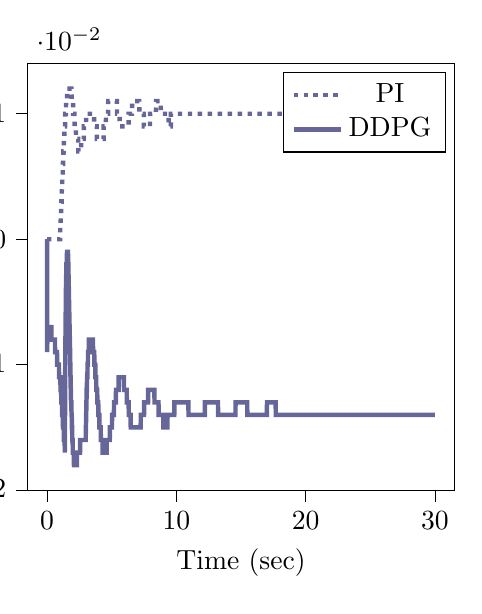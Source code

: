 % This file was created by tikzplotlib v0.9.1.
\begin{tikzpicture}[trim axis right,trim axis left]

\definecolor{color0}{rgb}{0.122,0.467,0.706}
\definecolor{color1}{rgb}{1,0.498,0.055}

\begin{axis}[
compat=newest,
tick align=outside,
tick pos=left,
x grid style={white!69.02!black},
xmin=-1.5, xmax=31.5,
xtick style={color=black},
y grid style={white!69.02!black},
ymin=-0.02, ymax=0.014,
ytick style={color=black},
%yticklabel style={
%        /pgf/number format/.cd,
%        	fixed,
%        	fixed zerofill,
%         	precision=3,
%        /tikz/.cd
%},
scaled y ticks=true,
scaled y ticks=base 10:2,
width=7cm,
height=7cm,
xlabel=Time (sec),
ylabel=Control Signal,
y label style={at={(-0.2,0.5)}}
]
\addplot [ultra thick, blue!20!gray, dotted]
table {%
0 0
0.01 0
0.02 0
0.03 0
0.04 0
0.05 0
0.06 0
0.07 0
0.08 0
0.09 0
0.1 0
0.11 0
0.12 0
0.13 0
0.14 0
0.15 0
0.16 0
0.17 0
0.18 0
0.19 0
0.2 0
0.21 0
0.22 0
0.23 0
0.24 0
0.25 0
0.26 0
0.27 0
0.28 0
0.29 0
0.3 0
0.31 0
0.32 0
0.33 0
0.34 0
0.35 0
0.36 0
0.37 0
0.38 0
0.39 0
0.4 0
0.41 0
0.42 0
0.43 0
0.44 0
0.45 0
0.46 0
0.47 0
0.48 0
0.49 0
0.5 0
0.51 0
0.52 0
0.53 0
0.54 0
0.55 0
0.56 0
0.57 0
0.58 0
0.59 0
0.6 0
0.61 0
0.62 0
0.63 0
0.64 0
0.65 0
0.66 0
0.67 0
0.68 0
0.69 0
0.7 0
0.71 0
0.72 0
0.73 0
0.74 0
0.75 0
0.76 0
0.77 0
0.78 0
0.79 0
0.8 0
0.81 0
0.82 0
0.83 0
0.84 0
0.85 0
0.86 0
0.87 0
0.88 0
0.89 0
0.9 0
0.91 0
0.92 0
0.93 0
0.94 0
0.95 0
0.96 0
0.97 0
0.98 0
0.99 0
1 2.604e-10
1.01 0.0
1.02 0.001
1.03 0.001
1.04 0.001
1.05 0.001
1.06 0.002
1.07 0.002
1.08 0.002
1.09 0.002
1.1 0.003
1.11 0.003
1.12 0.003
1.13 0.003
1.14 0.004
1.15 0.004
1.16 0.004
1.17 0.004
1.18 0.005
1.19 0.005
1.2 0.005
1.21 0.005
1.22 0.006
1.23 0.006
1.24 0.006
1.25 0.006
1.26 0.007
1.27 0.007
1.28 0.007
1.29 0.007
1.3 0.008
1.31 0.008
1.32 0.008
1.33 0.008
1.34 0.008
1.35 0.009
1.36 0.009
1.37 0.009
1.38 0.009
1.39 0.009
1.4 0.01
1.41 0.01
1.42 0.01
1.43 0.01
1.44 0.01
1.45 0.01
1.46 0.01
1.47 0.011
1.48 0.011
1.49 0.011
1.5 0.011
1.51 0.011
1.52 0.011
1.53 0.011
1.54 0.011
1.55 0.012
1.56 0.012
1.57 0.012
1.58 0.012
1.59 0.012
1.6 0.012
1.61 0.012
1.62 0.012
1.63 0.012
1.64 0.012
1.65 0.012
1.66 0.012
1.67 0.012
1.68 0.012
1.69 0.012
1.7 0.012
1.71 0.012
1.72 0.012
1.73 0.012
1.74 0.012
1.75 0.012
1.76 0.012
1.77 0.012
1.78 0.012
1.79 0.012
1.8 0.012
1.81 0.012
1.82 0.012
1.83 0.012
1.84 0.012
1.85 0.012
1.86 0.012
1.87 0.012
1.88 0.012
1.89 0.012
1.9 0.011
1.91 0.011
1.92 0.011
1.93 0.011
1.94 0.011
1.95 0.011
1.96 0.011
1.97 0.011
1.98 0.011
1.99 0.011
2 0.011
2.01 0.011
2.02 0.01
2.03 0.01
2.04 0.01
2.05 0.01
2.06 0.01
2.07 0.01
2.08 0.01
2.09 0.01
2.1 0.01
2.11 0.01
2.12 0.01
2.13 0.009
2.14 0.009
2.15 0.009
2.16 0.009
2.17 0.009
2.18 0.009
2.19 0.009
2.2 0.009
2.21 0.009
2.22 0.009
2.23 0.009
2.24 0.008
2.25 0.008
2.26 0.008
2.27 0.008
2.28 0.008
2.29 0.008
2.3 0.008
2.31 0.008
2.32 0.008
2.33 0.008
2.34 0.008
2.35 0.008
2.36 0.008
2.37 0.008
2.38 0.008
2.39 0.008
2.4 0.008
2.41 0.008
2.42 0.007
2.43 0.007
2.44 0.007
2.45 0.007
2.46 0.007
2.47 0.007
2.48 0.007
2.49 0.007
2.5 0.007
2.51 0.007
2.52 0.007
2.53 0.007
2.54 0.007
2.55 0.007
2.56 0.007
2.57 0.007
2.58 0.007
2.59 0.007
2.6 0.007
2.61 0.007
2.62 0.007
2.63 0.007
2.64 0.008
2.65 0.008
2.66 0.008
2.67 0.008
2.68 0.008
2.69 0.008
2.7 0.008
2.71 0.008
2.72 0.008
2.73 0.008
2.74 0.008
2.75 0.008
2.76 0.008
2.77 0.008
2.78 0.008
2.79 0.008
2.8 0.008
2.81 0.008
2.82 0.008
2.83 0.008
2.84 0.008
2.85 0.009
2.86 0.009
2.87 0.009
2.88 0.009
2.89 0.009
2.9 0.009
2.91 0.009
2.92 0.009
2.93 0.009
2.94 0.009
2.95 0.009
2.96 0.009
2.97 0.009
2.98 0.009
2.99 0.009
3.0 0.009
3.01 0.009
3.02 0.01
3.03 0.01
3.04 0.01
3.05 0.01
3.06 0.01
3.07 0.01
3.08 0.01
3.09 0.01
3.1 0.01
3.11 0.01
3.12 0.01
3.13 0.01
3.14 0.01
3.15 0.01
3.16 0.01
3.17 0.01
3.18 0.01
3.19 0.01
3.2 0.01
3.21 0.01
3.22 0.01
3.23 0.01
3.24 0.01
3.25 0.01
3.26 0.01
3.27 0.01
3.28 0.01
3.29 0.01
3.3 0.01
3.31 0.01
3.32 0.01
3.33 0.01
3.34 0.01
3.35 0.01
3.36 0.01
3.37 0.01
3.38 0.01
3.39 0.01
3.4 0.01
3.41 0.01
3.42 0.01
3.43 0.01
3.44 0.01
3.45 0.01
3.46 0.01
3.47 0.01
3.48 0.01
3.49 0.01
3.5 0.01
3.51 0.01
3.52 0.01
3.53 0.01
3.54 0.01
3.55 0.01
3.56 0.01
3.57 0.01
3.58 0.01
3.59 0.01
3.6 0.01
3.61 0.01
3.62 0.01
3.63 0.01
3.64 0.01
3.65 0.009
3.66 0.009
3.67 0.009
3.68 0.009
3.69 0.009
3.7 0.009
3.71 0.009
3.72 0.009
3.73 0.009
3.74 0.009
3.75 0.009
3.76 0.009
3.77 0.009
3.78 0.009
3.79 0.009
3.8 0.009
3.81 0.009
3.82 0.009
3.83 0.009
3.84 0.009
3.85 0.008
3.86 0.008
3.87 0.008
3.88 0.008
3.89 0.008
3.9 0.008
3.91 0.008
3.92 0.008
3.93 0.008
3.94 0.008
3.95 0.008
3.96 0.008
3.97 0.008
3.98 0.008
3.99 0.008
4.0 0.008
4.01 0.008
4.02 0.008
4.03 0.008
4.04 0.008
4.05 0.008
4.06 0.008
4.07 0.008
4.08 0.008
4.09 0.008
4.1 0.008
4.11 0.008
4.12 0.008
4.13 0.008
4.14 0.008
4.15 0.008
4.16 0.008
4.17 0.008
4.18 0.008
4.19 0.008
4.2 0.008
4.21 0.008
4.22 0.008
4.23 0.008
4.24 0.008
4.25 0.008
4.26 0.008
4.27 0.008
4.28 0.008
4.29 0.008
4.3 0.008
4.31 0.008
4.32 0.008
4.33 0.008
4.34 0.008
4.35 0.008
4.36 0.008
4.37 0.008
4.38 0.009
4.39 0.009
4.4 0.009
4.41 0.009
4.42 0.009
4.43 0.009
4.44 0.009
4.45 0.009
4.46 0.009
4.47 0.009
4.48 0.009
4.49 0.009
4.5 0.009
4.51 0.009
4.52 0.009
4.53 0.009
4.54 0.009
4.55 0.009
4.56 0.01
4.57 0.01
4.58 0.01
4.59 0.01
4.6 0.01
4.61 0.01
4.62 0.01
4.63 0.01
4.64 0.01
4.65 0.01
4.66 0.01
4.67 0.01
4.68 0.01
4.69 0.01
4.7 0.01
4.71 0.01
4.72 0.01
4.73 0.011
4.74 0.011
4.75 0.011
4.76 0.011
4.77 0.011
4.78 0.011
4.79 0.011
4.8 0.011
4.81 0.011
4.82 0.011
4.83 0.011
4.84 0.011
4.85 0.011
4.86 0.011
4.87 0.011
4.88 0.011
4.89 0.011
4.9 0.011
4.91 0.011
4.92 0.011
4.93 0.011
4.94 0.011
4.95 0.011
4.96 0.011
4.97 0.011
4.98 0.011
4.99 0.011
5.0 0.011
5.01 0.011
5.02 0.011
5.03 0.011
5.04 0.011
5.05 0.011
5.06 0.011
5.07 0.011
5.08 0.011
5.09 0.011
5.1 0.011
5.11 0.011
5.12 0.011
5.13 0.011
5.14 0.011
5.15 0.011
5.16 0.011
5.17 0.011
5.18 0.011
5.19 0.011
5.2 0.011
5.21 0.011
5.22 0.011
5.23 0.011
5.24 0.011
5.25 0.011
5.26 0.011
5.27 0.011
5.28 0.011
5.29 0.011
5.3 0.011
5.31 0.011
5.32 0.011
5.33 0.011
5.34 0.011
5.35 0.011
5.36 0.011
5.37 0.011
5.38 0.011
5.39 0.011
5.4 0.011
5.41 0.01
5.42 0.01
5.43 0.01
5.44 0.01
5.45 0.01
5.46 0.01
5.47 0.01
5.48 0.01
5.49 0.01
5.5 0.01
5.51 0.01
5.52 0.01
5.53 0.01
5.54 0.01
5.55 0.01
5.56 0.01
5.57 0.01
5.58 0.01
5.59 0.01
5.6 0.01
5.61 0.01
5.62 0.009
5.63 0.009
5.64 0.009
5.65 0.009
5.66 0.009
5.67 0.009
5.68 0.009
5.69 0.009
5.7 0.009
5.71 0.009
5.72 0.009
5.73 0.009
5.74 0.009
5.75 0.009
5.76 0.009
5.77 0.009
5.78 0.009
5.79 0.009
5.8 0.009
5.81 0.009
5.82 0.009
5.83 0.009
5.84 0.009
5.85 0.009
5.86 0.009
5.87 0.009
5.88 0.009
5.89 0.009
5.9 0.009
5.91 0.009
5.92 0.009
5.93 0.009
5.94 0.009
5.95 0.009
5.96 0.009
5.97 0.009
5.98 0.009
5.99 0.009
6.0 0.009
6.01 0.009
6.02 0.009
6.03 0.009
6.04 0.009
6.05 0.009
6.06 0.009
6.07 0.009
6.08 0.009
6.09 0.009
6.1 0.009
6.11 0.009
6.12 0.009
6.13 0.009
6.14 0.009
6.15 0.009
6.16 0.009
6.17 0.009
6.18 0.009
6.19 0.009
6.2 0.009
6.21 0.009
6.22 0.009
6.23 0.009
6.24 0.009
6.25 0.009
6.26 0.009
6.27 0.009
6.28 0.009
6.29 0.009
6.3 0.009
6.31 0.01
6.32 0.01
6.33 0.01
6.34 0.01
6.35 0.01
6.36 0.01
6.37 0.01
6.38 0.01
6.39 0.01
6.4 0.01
6.41 0.01
6.42 0.01
6.43 0.01
6.44 0.01
6.45 0.01
6.46 0.01
6.47 0.01
6.48 0.01
6.49 0.01
6.5 0.01
6.51 0.01
6.52 0.01
6.53 0.01
6.54 0.01
6.55 0.01
6.56 0.01
6.57 0.01
6.58 0.011
6.59 0.011
6.6 0.011
6.61 0.011
6.62 0.011
6.63 0.011
6.64 0.011
6.65 0.011
6.66 0.011
6.67 0.011
6.68 0.011
6.69 0.011
6.7 0.011
6.71 0.011
6.72 0.011
6.73 0.011
6.74 0.011
6.75 0.011
6.76 0.011
6.77 0.011
6.78 0.011
6.79 0.011
6.8 0.011
6.81 0.011
6.82 0.011
6.83 0.011
6.84 0.011
6.85 0.011
6.86 0.011
6.87 0.011
6.88 0.011
6.89 0.011
6.9 0.011
6.91 0.011
6.92 0.011
6.93 0.011
6.94 0.011
6.95 0.011
6.96 0.011
6.97 0.011
6.98 0.011
6.99 0.011
7.0 0.011
7.01 0.011
7.02 0.011
7.03 0.011
7.04 0.011
7.05 0.011
7.06 0.011
7.07 0.011
7.08 0.011
7.09 0.011
7.1 0.011
7.11 0.011
7.12 0.011
7.13 0.011
7.14 0.01
7.15 0.01
7.16 0.01
7.17 0.01
7.18 0.01
7.19 0.01
7.2 0.01
7.21 0.01
7.22 0.01
7.23 0.01
7.24 0.01
7.25 0.01
7.26 0.01
7.27 0.01
7.28 0.01
7.29 0.01
7.3 0.01
7.31 0.01
7.32 0.01
7.33 0.01
7.34 0.01
7.35 0.01
7.36 0.01
7.37 0.01
7.38 0.01
7.39 0.01
7.4 0.01
7.41 0.01
7.42 0.01
7.43 0.01
7.44 0.01
7.45 0.01
7.46 0.01
7.47 0.01
7.48 0.01
7.49 0.009
7.5 0.009
7.51 0.009
7.52 0.009
7.53 0.009
7.54 0.009
7.55 0.009
7.56 0.009
7.57 0.009
7.58 0.009
7.59 0.009
7.6 0.009
7.61 0.009
7.62 0.009
7.63 0.009
7.64 0.009
7.65 0.009
7.66 0.009
7.67 0.009
7.68 0.009
7.69 0.009
7.7 0.009
7.71 0.009
7.72 0.009
7.73 0.009
7.74 0.009
7.75 0.009
7.76 0.009
7.77 0.009
7.78 0.009
7.79 0.009
7.8 0.009
7.81 0.009
7.82 0.009
7.83 0.009
7.84 0.009
7.85 0.009
7.86 0.009
7.87 0.009
7.88 0.009
7.89 0.009
7.9 0.009
7.91 0.009
7.92 0.009
7.93 0.009
7.94 0.009
7.95 0.009
7.96 0.009
7.97 0.01
7.98 0.01
7.99 0.01
8.0 0.01
8.01 0.01
8.02 0.01
8.03 0.01
8.04 0.01
8.05 0.01
8.06 0.01
8.07 0.01
8.08 0.01
8.09 0.01
8.1 0.01
8.11 0.01
8.12 0.01
8.13 0.01
8.14 0.01
8.15 0.01
8.16 0.01
8.17 0.01
8.18 0.01
8.19 0.01
8.2 0.01
8.21 0.01
8.22 0.01
8.23 0.01
8.24 0.01
8.25 0.01
8.26 0.01
8.27 0.01
8.28 0.01
8.29 0.01
8.3 0.01
8.31 0.01
8.32 0.01
8.33 0.01
8.34 0.01
8.35 0.01
8.36 0.01
8.37 0.01
8.38 0.01
8.39 0.01
8.4 0.01
8.41 0.01
8.42 0.01
8.43 0.011
8.44 0.011
8.45 0.011
8.46 0.011
8.47 0.011
8.48 0.011
8.49 0.011
8.5 0.011
8.51 0.011
8.52 0.011
8.53 0.011
8.54 0.011
8.55 0.011
8.56 0.011
8.57 0.011
8.58 0.011
8.59 0.011
8.6 0.011
8.61 0.011
8.62 0.011
8.63 0.011
8.64 0.011
8.65 0.011
8.66 0.011
8.67 0.011
8.68 0.011
8.69 0.011
8.7 0.011
8.71 0.011
8.72 0.011
8.73 0.011
8.74 0.011
8.75 0.011
8.76 0.011
8.77 0.011
8.78 0.011
8.79 0.011
8.8 0.01
8.81 0.01
8.82 0.01
8.83 0.01
8.84 0.01
8.85 0.01
8.86 0.01
8.87 0.01
8.88 0.01
8.89 0.01
8.9 0.01
8.91 0.01
8.92 0.01
8.93 0.01
8.94 0.01
8.95 0.01
8.96 0.01
8.97 0.01
8.98 0.01
8.99 0.01
9.0 0.01
9.01 0.01
9.02 0.01
9.03 0.01
9.04 0.01
9.05 0.01
9.06 0.01
9.07 0.01
9.08 0.01
9.09 0.01
9.1 0.01
9.11 0.01
9.12 0.01
9.13 0.01
9.14 0.01
9.15 0.01
9.16 0.01
9.17 0.01
9.18 0.01
9.19 0.01
9.2 0.01
9.21 0.01
9.22 0.01
9.23 0.01
9.24 0.01
9.25 0.01
9.26 0.01
9.27 0.01
9.28 0.01
9.29 0.01
9.3 0.01
9.31 0.01
9.32 0.01
9.33 0.01
9.34 0.01
9.35 0.01
9.36 0.01
9.37 0.01
9.38 0.01
9.39 0.01
9.4 0.01
9.41 0.009
9.42 0.009
9.43 0.009
9.44 0.009
9.45 0.009
9.46 0.009
9.47 0.009
9.48 0.009
9.49 0.009
9.5 0.009
9.51 0.009
9.52 0.009
9.53 0.009
9.54 0.009
9.55 0.009
9.56 0.009
9.57 0.009
9.58 0.01
9.59 0.01
9.6 0.01
9.61 0.01
9.62 0.01
9.63 0.01
9.64 0.01
9.65 0.01
9.66 0.01
9.67 0.01
9.68 0.01
9.69 0.01
9.7 0.01
9.71 0.01
9.72 0.01
9.73 0.01
9.74 0.01
9.75 0.01
9.76 0.01
9.77 0.01
9.78 0.01
9.79 0.01
9.8 0.01
9.81 0.01
9.82 0.01
9.83 0.01
9.84 0.01
9.85 0.01
9.86 0.01
9.87 0.01
9.88 0.01
9.89 0.01
9.9 0.01
9.91 0.01
9.92 0.01
9.93 0.01
9.94 0.01
9.95 0.01
9.96 0.01
9.97 0.01
9.98 0.01
9.99 0.01
10.0 0.01
10.01 0.01
10.02 0.01
10.03 0.01
10.04 0.01
10.05 0.01
10.06 0.01
10.07 0.01
10.08 0.01
10.09 0.01
10.1 0.01
10.11 0.01
10.12 0.01
10.13 0.01
10.14 0.01
10.15 0.01
10.16 0.01
10.17 0.01
10.18 0.01
10.19 0.01
10.2 0.01
10.21 0.01
10.22 0.01
10.23 0.01
10.24 0.01
10.25 0.01
10.26 0.01
10.27 0.01
10.28 0.01
10.29 0.01
10.3 0.01
10.31 0.01
10.32 0.01
10.33 0.01
10.34 0.01
10.35 0.01
10.36 0.01
10.37 0.01
10.38 0.01
10.39 0.01
10.4 0.01
10.41 0.01
10.42 0.01
10.43 0.01
10.44 0.01
10.45 0.01
10.46 0.01
10.47 0.01
10.48 0.01
10.49 0.01
10.5 0.01
10.51 0.01
10.52 0.01
10.53 0.01
10.54 0.01
10.55 0.01
10.56 0.01
10.57 0.01
10.58 0.01
10.59 0.01
10.6 0.01
10.61 0.01
10.62 0.01
10.63 0.01
10.64 0.01
10.65 0.01
10.66 0.01
10.67 0.01
10.68 0.01
10.69 0.01
10.7 0.01
10.71 0.01
10.72 0.01
10.73 0.01
10.74 0.01
10.75 0.01
10.76 0.01
10.77 0.01
10.78 0.01
10.79 0.01
10.8 0.01
10.81 0.01
10.82 0.01
10.83 0.01
10.84 0.01
10.85 0.01
10.86 0.01
10.87 0.01
10.88 0.01
10.89 0.01
10.9 0.01
10.91 0.01
10.92 0.01
10.93 0.01
10.94 0.01
10.95 0.01
10.96 0.01
10.97 0.01
10.98 0.01
10.99 0.01
11.0 0.01
11.01 0.01
11.02 0.01
11.03 0.01
11.04 0.01
11.05 0.01
11.06 0.01
11.07 0.01
11.08 0.01
11.09 0.01
11.1 0.01
11.11 0.01
11.12 0.01
11.13 0.01
11.14 0.01
11.15 0.01
11.16 0.01
11.17 0.01
11.18 0.01
11.19 0.01
11.2 0.01
11.21 0.01
11.22 0.01
11.23 0.01
11.24 0.01
11.25 0.01
11.26 0.01
11.27 0.01
11.28 0.01
11.29 0.01
11.3 0.01
11.31 0.01
11.32 0.01
11.33 0.01
11.34 0.01
11.35 0.01
11.36 0.01
11.37 0.01
11.38 0.01
11.39 0.01
11.4 0.01
11.41 0.01
11.42 0.01
11.43 0.01
11.44 0.01
11.45 0.01
11.46 0.01
11.47 0.01
11.48 0.01
11.49 0.01
11.5 0.01
11.51 0.01
11.52 0.01
11.53 0.01
11.54 0.01
11.55 0.01
11.56 0.01
11.57 0.01
11.58 0.01
11.59 0.01
11.6 0.01
11.61 0.01
11.62 0.01
11.63 0.01
11.64 0.01
11.65 0.01
11.66 0.01
11.67 0.01
11.68 0.01
11.69 0.01
11.7 0.01
11.71 0.01
11.72 0.01
11.73 0.01
11.74 0.01
11.75 0.01
11.76 0.01
11.77 0.01
11.78 0.01
11.79 0.01
11.8 0.01
11.81 0.01
11.82 0.01
11.83 0.01
11.84 0.01
11.85 0.01
11.86 0.01
11.87 0.01
11.88 0.01
11.89 0.01
11.9 0.01
11.91 0.01
11.92 0.01
11.93 0.01
11.94 0.01
11.95 0.01
11.96 0.01
11.97 0.01
11.98 0.01
11.99 0.01
12.0 0.01
12.01 0.01
12.02 0.01
12.03 0.01
12.04 0.01
12.05 0.01
12.06 0.01
12.07 0.01
12.08 0.01
12.09 0.01
12.1 0.01
12.11 0.01
12.12 0.01
12.13 0.01
12.14 0.01
12.15 0.01
12.16 0.01
12.17 0.01
12.18 0.01
12.19 0.01
12.2 0.01
12.21 0.01
12.22 0.01
12.23 0.01
12.24 0.01
12.25 0.01
12.26 0.01
12.27 0.01
12.28 0.01
12.29 0.01
12.3 0.01
12.31 0.01
12.32 0.01
12.33 0.01
12.34 0.01
12.35 0.01
12.36 0.01
12.37 0.01
12.38 0.01
12.39 0.01
12.4 0.01
12.41 0.01
12.42 0.01
12.43 0.01
12.44 0.01
12.45 0.01
12.46 0.01
12.47 0.01
12.48 0.01
12.49 0.01
12.5 0.01
12.51 0.01
12.52 0.01
12.53 0.01
12.54 0.01
12.55 0.01
12.56 0.01
12.57 0.01
12.58 0.01
12.59 0.01
12.6 0.01
12.61 0.01
12.62 0.01
12.63 0.01
12.64 0.01
12.65 0.01
12.66 0.01
12.67 0.01
12.68 0.01
12.69 0.01
12.7 0.01
12.71 0.01
12.72 0.01
12.73 0.01
12.74 0.01
12.75 0.01
12.76 0.01
12.77 0.01
12.78 0.01
12.79 0.01
12.8 0.01
12.81 0.01
12.82 0.01
12.83 0.01
12.84 0.01
12.85 0.01
12.86 0.01
12.87 0.01
12.88 0.01
12.89 0.01
12.9 0.01
12.91 0.01
12.92 0.01
12.93 0.01
12.94 0.01
12.95 0.01
12.96 0.01
12.97 0.01
12.98 0.01
12.99 0.01
13.0 0.01
13.01 0.01
13.02 0.01
13.03 0.01
13.04 0.01
13.05 0.01
13.06 0.01
13.07 0.01
13.08 0.01
13.09 0.01
13.1 0.01
13.11 0.01
13.12 0.01
13.13 0.01
13.14 0.01
13.15 0.01
13.16 0.01
13.17 0.01
13.18 0.01
13.19 0.01
13.2 0.01
13.21 0.01
13.22 0.01
13.23 0.01
13.24 0.01
13.25 0.01
13.26 0.01
13.27 0.01
13.28 0.01
13.29 0.01
13.3 0.01
13.31 0.01
13.32 0.01
13.33 0.01
13.34 0.01
13.35 0.01
13.36 0.01
13.37 0.01
13.38 0.01
13.39 0.01
13.4 0.01
13.41 0.01
13.42 0.01
13.43 0.01
13.44 0.01
13.45 0.01
13.46 0.01
13.47 0.01
13.48 0.01
13.49 0.01
13.5 0.01
13.51 0.01
13.52 0.01
13.53 0.01
13.54 0.01
13.55 0.01
13.56 0.01
13.57 0.01
13.58 0.01
13.59 0.01
13.6 0.01
13.61 0.01
13.62 0.01
13.63 0.01
13.64 0.01
13.65 0.01
13.66 0.01
13.67 0.01
13.68 0.01
13.69 0.01
13.7 0.01
13.71 0.01
13.72 0.01
13.73 0.01
13.74 0.01
13.75 0.01
13.76 0.01
13.77 0.01
13.78 0.01
13.79 0.01
13.8 0.01
13.81 0.01
13.82 0.01
13.83 0.01
13.84 0.01
13.85 0.01
13.86 0.01
13.87 0.01
13.88 0.01
13.89 0.01
13.9 0.01
13.91 0.01
13.92 0.01
13.93 0.01
13.94 0.01
13.95 0.01
13.96 0.01
13.97 0.01
13.98 0.01
13.99 0.01
14.0 0.01
14.01 0.01
14.02 0.01
14.03 0.01
14.04 0.01
14.05 0.01
14.06 0.01
14.07 0.01
14.08 0.01
14.09 0.01
14.1 0.01
14.11 0.01
14.12 0.01
14.13 0.01
14.14 0.01
14.15 0.01
14.16 0.01
14.17 0.01
14.18 0.01
14.19 0.01
14.2 0.01
14.21 0.01
14.22 0.01
14.23 0.01
14.24 0.01
14.25 0.01
14.26 0.01
14.27 0.01
14.28 0.01
14.29 0.01
14.3 0.01
14.31 0.01
14.32 0.01
14.33 0.01
14.34 0.01
14.35 0.01
14.36 0.01
14.37 0.01
14.38 0.01
14.39 0.01
14.4 0.01
14.41 0.01
14.42 0.01
14.43 0.01
14.44 0.01
14.45 0.01
14.46 0.01
14.47 0.01
14.48 0.01
14.49 0.01
14.5 0.01
14.51 0.01
14.52 0.01
14.53 0.01
14.54 0.01
14.55 0.01
14.56 0.01
14.57 0.01
14.58 0.01
14.59 0.01
14.6 0.01
14.61 0.01
14.62 0.01
14.63 0.01
14.64 0.01
14.65 0.01
14.66 0.01
14.67 0.01
14.68 0.01
14.69 0.01
14.7 0.01
14.71 0.01
14.72 0.01
14.73 0.01
14.74 0.01
14.75 0.01
14.76 0.01
14.77 0.01
14.78 0.01
14.79 0.01
14.8 0.01
14.81 0.01
14.82 0.01
14.83 0.01
14.84 0.01
14.85 0.01
14.86 0.01
14.87 0.01
14.88 0.01
14.89 0.01
14.9 0.01
14.91 0.01
14.92 0.01
14.93 0.01
14.94 0.01
14.95 0.01
14.96 0.01
14.97 0.01
14.98 0.01
14.99 0.01
15.0 0.01
15.01 0.01
15.02 0.01
15.03 0.01
15.04 0.01
15.05 0.01
15.06 0.01
15.07 0.01
15.08 0.01
15.09 0.01
15.1 0.01
15.11 0.01
15.12 0.01
15.13 0.01
15.14 0.01
15.15 0.01
15.16 0.01
15.17 0.01
15.18 0.01
15.19 0.01
15.2 0.01
15.21 0.01
15.22 0.01
15.23 0.01
15.24 0.01
15.25 0.01
15.26 0.01
15.27 0.01
15.28 0.01
15.29 0.01
15.3 0.01
15.31 0.01
15.32 0.01
15.33 0.01
15.34 0.01
15.35 0.01
15.36 0.01
15.37 0.01
15.38 0.01
15.39 0.01
15.4 0.01
15.41 0.01
15.42 0.01
15.43 0.01
15.44 0.01
15.45 0.01
15.46 0.01
15.47 0.01
15.48 0.01
15.49 0.01
15.5 0.01
15.51 0.01
15.52 0.01
15.53 0.01
15.54 0.01
15.55 0.01
15.56 0.01
15.57 0.01
15.58 0.01
15.59 0.01
15.6 0.01
15.61 0.01
15.62 0.01
15.63 0.01
15.64 0.01
15.65 0.01
15.66 0.01
15.67 0.01
15.68 0.01
15.69 0.01
15.7 0.01
15.71 0.01
15.72 0.01
15.73 0.01
15.74 0.01
15.75 0.01
15.76 0.01
15.77 0.01
15.78 0.01
15.79 0.01
15.8 0.01
15.81 0.01
15.82 0.01
15.83 0.01
15.84 0.01
15.85 0.01
15.86 0.01
15.87 0.01
15.88 0.01
15.89 0.01
15.9 0.01
15.91 0.01
15.92 0.01
15.93 0.01
15.94 0.01
15.95 0.01
15.96 0.01
15.97 0.01
15.98 0.01
15.99 0.01
16.0 0.01
16.01 0.01
16.02 0.01
16.03 0.01
16.04 0.01
16.05 0.01
16.06 0.01
16.07 0.01
16.08 0.01
16.09 0.01
16.1 0.01
16.11 0.01
16.12 0.01
16.13 0.01
16.14 0.01
16.15 0.01
16.16 0.01
16.17 0.01
16.18 0.01
16.19 0.01
16.2 0.01
16.21 0.01
16.22 0.01
16.23 0.01
16.24 0.01
16.25 0.01
16.26 0.01
16.27 0.01
16.28 0.01
16.29 0.01
16.3 0.01
16.31 0.01
16.32 0.01
16.33 0.01
16.34 0.01
16.35 0.01
16.36 0.01
16.37 0.01
16.38 0.01
16.39 0.01
16.4 0.01
16.41 0.01
16.42 0.01
16.43 0.01
16.44 0.01
16.45 0.01
16.46 0.01
16.47 0.01
16.48 0.01
16.49 0.01
16.5 0.01
16.51 0.01
16.52 0.01
16.53 0.01
16.54 0.01
16.55 0.01
16.56 0.01
16.57 0.01
16.58 0.01
16.59 0.01
16.6 0.01
16.61 0.01
16.62 0.01
16.63 0.01
16.64 0.01
16.65 0.01
16.66 0.01
16.67 0.01
16.68 0.01
16.69 0.01
16.7 0.01
16.71 0.01
16.72 0.01
16.73 0.01
16.74 0.01
16.75 0.01
16.76 0.01
16.77 0.01
16.78 0.01
16.79 0.01
16.8 0.01
16.81 0.01
16.82 0.01
16.83 0.01
16.84 0.01
16.85 0.01
16.86 0.01
16.87 0.01
16.88 0.01
16.89 0.01
16.9 0.01
16.91 0.01
16.92 0.01
16.93 0.01
16.94 0.01
16.95 0.01
16.96 0.01
16.97 0.01
16.98 0.01
16.99 0.01
17.0 0.01
17.01 0.01
17.02 0.01
17.03 0.01
17.04 0.01
17.05 0.01
17.06 0.01
17.07 0.01
17.08 0.01
17.09 0.01
17.1 0.01
17.11 0.01
17.12 0.01
17.13 0.01
17.14 0.01
17.15 0.01
17.16 0.01
17.17 0.01
17.18 0.01
17.19 0.01
17.2 0.01
17.21 0.01
17.22 0.01
17.23 0.01
17.24 0.01
17.25 0.01
17.26 0.01
17.27 0.01
17.28 0.01
17.29 0.01
17.3 0.01
17.31 0.01
17.32 0.01
17.33 0.01
17.34 0.01
17.35 0.01
17.36 0.01
17.37 0.01
17.38 0.01
17.39 0.01
17.4 0.01
17.41 0.01
17.42 0.01
17.43 0.01
17.44 0.01
17.45 0.01
17.46 0.01
17.47 0.01
17.48 0.01
17.49 0.01
17.5 0.01
17.51 0.01
17.52 0.01
17.53 0.01
17.54 0.01
17.55 0.01
17.56 0.01
17.57 0.01
17.58 0.01
17.59 0.01
17.6 0.01
17.61 0.01
17.62 0.01
17.63 0.01
17.64 0.01
17.65 0.01
17.66 0.01
17.67 0.01
17.68 0.01
17.69 0.01
17.7 0.01
17.71 0.01
17.72 0.01
17.73 0.01
17.74 0.01
17.75 0.01
17.76 0.01
17.77 0.01
17.78 0.01
17.79 0.01
17.8 0.01
17.81 0.01
17.82 0.01
17.83 0.01
17.84 0.01
17.85 0.01
17.86 0.01
17.87 0.01
17.88 0.01
17.89 0.01
17.9 0.01
17.91 0.01
17.92 0.01
17.93 0.01
17.94 0.01
17.95 0.01
17.96 0.01
17.97 0.01
17.98 0.01
17.99 0.01
18 0.01
18.01 0.01
18.02 0.01
18.03 0.01
18.04 0.01
18.05 0.01
18.06 0.01
18.07 0.01
18.08 0.01
18.09 0.01
18.1 0.01
18.11 0.01
18.12 0.01
18.13 0.01
18.14 0.01
18.15 0.01
18.16 0.01
18.17 0.01
18.18 0.01
18.19 0.01
18.2 0.01
18.21 0.01
18.22 0.01
18.23 0.01
18.24 0.01
18.25 0.01
18.26 0.01
18.27 0.01
18.28 0.01
18.29 0.01
18.3 0.01
18.31 0.01
18.32 0.01
18.33 0.01
18.34 0.01
18.35 0.01
18.36 0.01
18.37 0.01
18.38 0.01
18.39 0.01
18.4 0.01
18.41 0.01
18.42 0.01
18.43 0.01
18.44 0.01
18.45 0.01
18.46 0.01
18.47 0.01
18.48 0.01
18.49 0.01
18.5 0.01
18.51 0.01
18.52 0.01
18.53 0.01
18.54 0.01
18.55 0.01
18.56 0.01
18.57 0.01
18.58 0.01
18.59 0.01
18.6 0.01
18.61 0.01
18.62 0.01
18.63 0.01
18.64 0.01
18.65 0.01
18.66 0.01
18.67 0.01
18.68 0.01
18.69 0.01
18.7 0.01
18.71 0.01
18.72 0.01
18.73 0.01
18.74 0.01
18.75 0.01
18.76 0.01
18.77 0.01
18.78 0.01
18.79 0.01
18.8 0.01
18.81 0.01
18.82 0.01
18.83 0.01
18.84 0.01
18.85 0.01
18.86 0.01
18.87 0.01
18.88 0.01
18.89 0.01
18.9 0.01
18.91 0.01
18.92 0.01
18.93 0.01
18.94 0.01
18.95 0.01
18.96 0.01
18.97 0.01
18.98 0.01
18.99 0.01
19.0 0.01
19.01 0.01
19.02 0.01
19.03 0.01
19.04 0.01
19.05 0.01
19.06 0.01
19.07 0.01
19.08 0.01
19.09 0.01
19.1 0.01
19.11 0.01
19.12 0.01
19.13 0.01
19.14 0.01
19.15 0.01
19.16 0.01
19.17 0.01
19.18 0.01
19.19 0.01
19.2 0.01
19.21 0.01
19.22 0.01
19.23 0.01
19.24 0.01
19.25 0.01
19.26 0.01
19.27 0.01
19.28 0.01
19.29 0.01
19.3 0.01
19.31 0.01
19.32 0.01
19.33 0.01
19.34 0.01
19.35 0.01
19.36 0.01
19.37 0.01
19.38 0.01
19.39 0.01
19.4 0.01
19.41 0.01
19.42 0.01
19.43 0.01
19.44 0.01
19.45 0.01
19.46 0.01
19.47 0.01
19.48 0.01
19.49 0.01
19.5 0.01
19.51 0.01
19.52 0.01
19.53 0.01
19.54 0.01
19.55 0.01
19.56 0.01
19.57 0.01
19.58 0.01
19.59 0.01
19.6 0.01
19.61 0.01
19.62 0.01
19.63 0.01
19.64 0.01
19.65 0.01
19.66 0.01
19.67 0.01
19.68 0.01
19.69 0.01
19.7 0.01
19.71 0.01
19.72 0.01
19.73 0.01
19.74 0.01
19.75 0.01
19.76 0.01
19.77 0.01
19.78 0.01
19.79 0.01
19.8 0.01
19.81 0.01
19.82 0.01
19.83 0.01
19.84 0.01
19.85 0.01
19.86 0.01
19.87 0.01
19.88 0.01
19.89 0.01
19.9 0.01
19.91 0.01
19.92 0.01
19.93 0.01
19.94 0.01
19.95 0.01
19.96 0.01
19.97 0.01
19.98 0.01
19.99 0.01
20.0 0.01
20.01 0.01
20.02 0.01
20.03 0.01
20.04 0.01
20.05 0.01
20.06 0.01
20.07 0.01
20.08 0.01
20.09 0.01
20.1 0.01
20.11 0.01
20.12 0.01
20.13 0.01
20.14 0.01
20.15 0.01
20.16 0.01
20.17 0.01
20.18 0.01
20.19 0.01
20.2 0.01
20.21 0.01
20.22 0.01
20.23 0.01
20.24 0.01
20.25 0.01
20.26 0.01
20.27 0.01
20.28 0.01
20.29 0.01
20.3 0.01
20.31 0.01
20.32 0.01
20.33 0.01
20.34 0.01
20.35 0.01
20.36 0.01
20.37 0.01
20.38 0.01
20.39 0.01
20.4 0.01
20.41 0.01
20.42 0.01
20.43 0.01
20.44 0.01
20.45 0.01
20.46 0.01
20.47 0.01
20.48 0.01
20.49 0.01
20.5 0.01
20.51 0.01
20.52 0.01
20.53 0.01
20.54 0.01
20.55 0.01
20.56 0.01
20.57 0.01
20.58 0.01
20.59 0.01
20.6 0.01
20.61 0.01
20.62 0.01
20.63 0.01
20.64 0.01
20.65 0.01
20.66 0.01
20.67 0.01
20.68 0.01
20.69 0.01
20.7 0.01
20.71 0.01
20.72 0.01
20.73 0.01
20.74 0.01
20.75 0.01
20.76 0.01
20.77 0.01
20.78 0.01
20.79 0.01
20.8 0.01
20.81 0.01
20.82 0.01
20.83 0.01
20.84 0.01
20.85 0.01
20.86 0.01
20.87 0.01
20.88 0.01
20.89 0.01
20.9 0.01
20.91 0.01
20.92 0.01
20.93 0.01
20.94 0.01
20.95 0.01
20.96 0.01
20.97 0.01
20.98 0.01
20.99 0.01
21.0 0.01
21.01 0.01
21.02 0.01
21.03 0.01
21.04 0.01
21.05 0.01
21.06 0.01
21.07 0.01
21.08 0.01
21.09 0.01
21.1 0.01
21.11 0.01
21.12 0.01
21.13 0.01
21.14 0.01
21.15 0.01
21.16 0.01
21.17 0.01
21.18 0.01
21.19 0.01
21.2 0.01
21.21 0.01
21.22 0.01
21.23 0.01
21.24 0.01
21.25 0.01
21.26 0.01
21.27 0.01
21.28 0.01
21.29 0.01
21.3 0.01
21.31 0.01
21.32 0.01
21.33 0.01
21.34 0.01
21.35 0.01
21.36 0.01
21.37 0.01
21.38 0.01
21.39 0.01
21.4 0.01
21.41 0.01
21.42 0.01
21.43 0.01
21.44 0.01
21.45 0.01
21.46 0.01
21.47 0.01
21.48 0.01
21.49 0.01
21.5 0.01
21.51 0.01
21.52 0.01
21.53 0.01
21.54 0.01
21.55 0.01
21.56 0.01
21.57 0.01
21.58 0.01
21.59 0.01
21.6 0.01
21.61 0.01
21.62 0.01
21.63 0.01
21.64 0.01
21.65 0.01
21.66 0.01
21.67 0.01
21.68 0.01
21.69 0.01
21.7 0.01
21.71 0.01
21.72 0.01
21.73 0.01
21.74 0.01
21.75 0.01
21.76 0.01
21.77 0.01
21.78 0.01
21.79 0.01
21.8 0.01
21.81 0.01
21.82 0.01
21.83 0.01
21.84 0.01
21.85 0.01
21.86 0.01
21.87 0.01
21.88 0.01
21.89 0.01
21.9 0.01
21.91 0.01
21.92 0.01
21.93 0.01
21.94 0.01
21.95 0.01
21.96 0.01
21.97 0.01
21.98 0.01
21.99 0.01
22.0 0.01
22.01 0.01
22.02 0.01
22.03 0.01
22.04 0.01
22.05 0.01
22.06 0.01
22.07 0.01
22.08 0.01
22.09 0.01
22.1 0.01
22.11 0.01
22.12 0.01
22.13 0.01
22.14 0.01
22.15 0.01
22.16 0.01
22.17 0.01
22.18 0.01
22.19 0.01
22.2 0.01
22.21 0.01
22.22 0.01
22.23 0.01
22.24 0.01
22.25 0.01
22.26 0.01
22.27 0.01
22.28 0.01
22.29 0.01
22.3 0.01
22.31 0.01
22.32 0.01
22.33 0.01
22.34 0.01
22.35 0.01
22.36 0.01
22.37 0.01
22.38 0.01
22.39 0.01
22.4 0.01
22.41 0.01
22.42 0.01
22.43 0.01
22.44 0.01
22.45 0.01
22.46 0.01
22.47 0.01
22.48 0.01
22.49 0.01
22.5 0.01
22.51 0.01
22.52 0.01
22.53 0.01
22.54 0.01
22.55 0.01
22.56 0.01
22.57 0.01
22.58 0.01
22.59 0.01
22.6 0.01
22.61 0.01
22.62 0.01
22.63 0.01
22.64 0.01
22.65 0.01
22.66 0.01
22.67 0.01
22.68 0.01
22.69 0.01
22.7 0.01
22.71 0.01
22.72 0.01
22.73 0.01
22.74 0.01
22.75 0.01
22.76 0.01
22.77 0.01
22.78 0.01
22.79 0.01
22.8 0.01
22.81 0.01
22.82 0.01
22.83 0.01
22.84 0.01
22.85 0.01
22.86 0.01
22.87 0.01
22.88 0.01
22.89 0.01
22.9 0.01
22.91 0.01
22.92 0.01
22.93 0.01
22.94 0.01
22.95 0.01
22.96 0.01
22.97 0.01
22.98 0.01
22.99 0.01
23.0 0.01
23.01 0.01
23.02 0.01
23.03 0.01
23.04 0.01
23.05 0.01
23.06 0.01
23.07 0.01
23.08 0.01
23.09 0.01
23.1 0.01
23.11 0.01
23.12 0.01
23.13 0.01
23.14 0.01
23.15 0.01
23.16 0.01
23.17 0.01
23.18 0.01
23.19 0.01
23.2 0.01
23.21 0.01
23.22 0.01
23.23 0.01
23.24 0.01
23.25 0.01
23.26 0.01
23.27 0.01
23.28 0.01
23.29 0.01
23.3 0.01
23.31 0.01
23.32 0.01
23.33 0.01
23.34 0.01
23.35 0.01
23.36 0.01
23.37 0.01
23.38 0.01
23.39 0.01
23.4 0.01
23.41 0.01
23.42 0.01
23.43 0.01
23.44 0.01
23.45 0.01
23.46 0.01
23.47 0.01
23.48 0.01
23.49 0.01
23.5 0.01
23.51 0.01
23.52 0.01
23.53 0.01
23.54 0.01
23.55 0.01
23.56 0.01
23.57 0.01
23.58 0.01
23.59 0.01
23.6 0.01
23.61 0.01
23.62 0.01
23.63 0.01
23.64 0.01
23.65 0.01
23.66 0.01
23.67 0.01
23.68 0.01
23.69 0.01
23.7 0.01
23.71 0.01
23.72 0.01
23.73 0.01
23.74 0.01
23.75 0.01
23.76 0.01
23.77 0.01
23.78 0.01
23.79 0.01
23.8 0.01
23.81 0.01
23.82 0.01
23.83 0.01
23.84 0.01
23.85 0.01
23.86 0.01
23.87 0.01
23.88 0.01
23.89 0.01
23.9 0.01
23.91 0.01
23.92 0.01
23.93 0.01
23.94 0.01
23.95 0.01
23.96 0.01
23.97 0.01
23.98 0.01
23.99 0.01
24.0 0.01
24.01 0.01
24.02 0.01
24.03 0.01
24.04 0.01
24.05 0.01
24.06 0.01
24.07 0.01
24.08 0.01
24.09 0.01
24.1 0.01
24.11 0.01
24.12 0.01
24.13 0.01
24.14 0.01
24.15 0.01
24.16 0.01
24.17 0.01
24.18 0.01
24.19 0.01
24.2 0.01
24.21 0.01
24.22 0.01
24.23 0.01
24.24 0.01
24.25 0.01
24.26 0.01
24.27 0.01
24.28 0.01
24.29 0.01
24.3 0.01
24.31 0.01
24.32 0.01
24.33 0.01
24.34 0.01
24.35 0.01
24.36 0.01
24.37 0.01
24.38 0.01
24.39 0.01
24.4 0.01
24.41 0.01
24.42 0.01
24.43 0.01
24.44 0.01
24.45 0.01
24.46 0.01
24.47 0.01
24.48 0.01
24.49 0.01
24.5 0.01
24.51 0.01
24.52 0.01
24.53 0.01
24.54 0.01
24.55 0.01
24.56 0.01
24.57 0.01
24.58 0.01
24.59 0.01
24.6 0.01
24.61 0.01
24.62 0.01
24.63 0.01
24.64 0.01
24.65 0.01
24.66 0.01
24.67 0.01
24.68 0.01
24.69 0.01
24.7 0.01
24.71 0.01
24.72 0.01
24.73 0.01
24.74 0.01
24.75 0.01
24.76 0.01
24.77 0.01
24.78 0.01
24.79 0.01
24.8 0.01
24.81 0.01
24.82 0.01
24.83 0.01
24.84 0.01
24.85 0.01
24.86 0.01
24.87 0.01
24.88 0.01
24.89 0.01
24.9 0.01
24.91 0.01
24.92 0.01
24.93 0.01
24.94 0.01
24.95 0.01
24.96 0.01
24.97 0.01
24.98 0.01
24.99 0.01
25.0 0.01
25.01 0.01
25.02 0.01
25.03 0.01
25.04 0.01
25.05 0.01
25.06 0.01
25.07 0.01
25.08 0.01
25.09 0.01
25.1 0.01
25.11 0.01
25.12 0.01
25.13 0.01
25.14 0.01
25.15 0.01
25.16 0.01
25.17 0.01
25.18 0.01
25.19 0.01
25.2 0.01
25.21 0.01
25.22 0.01
25.23 0.01
25.24 0.01
25.25 0.01
25.26 0.01
25.27 0.01
25.28 0.01
25.29 0.01
25.3 0.01
25.31 0.01
25.32 0.01
25.33 0.01
25.34 0.01
25.35 0.01
25.36 0.01
25.37 0.01
25.38 0.01
25.39 0.01
25.4 0.01
25.41 0.01
25.42 0.01
25.43 0.01
25.44 0.01
25.45 0.01
25.46 0.01
25.47 0.01
25.48 0.01
25.49 0.01
25.5 0.01
25.51 0.01
25.52 0.01
25.53 0.01
25.54 0.01
25.55 0.01
25.56 0.01
25.57 0.01
25.58 0.01
25.59 0.01
25.6 0.01
25.61 0.01
25.62 0.01
25.63 0.01
25.64 0.01
25.65 0.01
25.66 0.01
25.67 0.01
25.68 0.01
25.69 0.01
25.7 0.01
25.71 0.01
25.72 0.01
25.73 0.01
25.74 0.01
25.75 0.01
25.76 0.01
25.77 0.01
25.78 0.01
25.79 0.01
25.8 0.01
25.81 0.01
25.82 0.01
25.83 0.01
25.84 0.01
25.85 0.01
25.86 0.01
25.87 0.01
25.88 0.01
25.89 0.01
25.9 0.01
25.91 0.01
25.92 0.01
25.93 0.01
25.94 0.01
25.95 0.01
25.96 0.01
25.97 0.01
25.98 0.01
25.99 0.01
26.0 0.01
26.01 0.01
26.02 0.01
26.03 0.01
26.04 0.01
26.05 0.01
26.06 0.01
26.07 0.01
26.08 0.01
26.09 0.01
26.1 0.01
26.11 0.01
26.12 0.01
26.13 0.01
26.14 0.01
26.15 0.01
26.16 0.01
26.17 0.01
26.18 0.01
26.19 0.01
26.2 0.01
26.21 0.01
26.22 0.01
26.23 0.01
26.24 0.01
26.25 0.01
26.26 0.01
26.27 0.01
26.28 0.01
26.29 0.01
26.3 0.01
26.31 0.01
26.32 0.01
26.33 0.01
26.34 0.01
26.35 0.01
26.36 0.01
26.37 0.01
26.38 0.01
26.39 0.01
26.4 0.01
26.41 0.01
26.42 0.01
26.43 0.01
26.44 0.01
26.45 0.01
26.46 0.01
26.47 0.01
26.48 0.01
26.49 0.01
26.5 0.01
26.51 0.01
26.52 0.01
26.53 0.01
26.54 0.01
26.55 0.01
26.56 0.01
26.57 0.01
26.58 0.01
26.59 0.01
26.6 0.01
26.61 0.01
26.62 0.01
26.63 0.01
26.64 0.01
26.65 0.01
26.66 0.01
26.67 0.01
26.68 0.01
26.69 0.01
26.7 0.01
26.71 0.01
26.72 0.01
26.73 0.01
26.74 0.01
26.75 0.01
26.76 0.01
26.77 0.01
26.78 0.01
26.79 0.01
26.8 0.01
26.81 0.01
26.82 0.01
26.83 0.01
26.84 0.01
26.85 0.01
26.86 0.01
26.87 0.01
26.88 0.01
26.89 0.01
26.9 0.01
26.91 0.01
26.92 0.01
26.93 0.01
26.94 0.01
26.95 0.01
26.96 0.01
26.97 0.01
26.98 0.01
26.99 0.01
27.0 0.01
27.01 0.01
27.02 0.01
27.03 0.01
27.04 0.01
27.05 0.01
27.06 0.01
27.07 0.01
27.08 0.01
27.09 0.01
27.1 0.01
27.11 0.01
27.12 0.01
27.13 0.01
27.14 0.01
27.15 0.01
27.16 0.01
27.17 0.01
27.18 0.01
27.19 0.01
27.2 0.01
27.21 0.01
27.22 0.01
27.23 0.01
27.24 0.01
27.25 0.01
27.26 0.01
27.27 0.01
27.28 0.01
27.29 0.01
27.3 0.01
27.31 0.01
27.32 0.01
27.33 0.01
27.34 0.01
27.35 0.01
27.36 0.01
27.37 0.01
27.38 0.01
27.39 0.01
27.4 0.01
27.41 0.01
27.42 0.01
27.43 0.01
27.44 0.01
27.45 0.01
27.46 0.01
27.47 0.01
27.48 0.01
27.49 0.01
27.5 0.01
27.51 0.01
27.52 0.01
27.53 0.01
27.54 0.01
27.55 0.01
27.56 0.01
27.57 0.01
27.58 0.01
27.59 0.01
27.6 0.01
27.61 0.01
27.62 0.01
27.63 0.01
27.64 0.01
27.65 0.01
27.66 0.01
27.67 0.01
27.68 0.01
27.69 0.01
27.7 0.01
27.71 0.01
27.72 0.01
27.73 0.01
27.74 0.01
27.75 0.01
27.76 0.01
27.77 0.01
27.78 0.01
27.79 0.01
27.8 0.01
27.81 0.01
27.82 0.01
27.83 0.01
27.84 0.01
27.85 0.01
27.86 0.01
27.87 0.01
27.88 0.01
27.89 0.01
27.9 0.01
27.91 0.01
27.92 0.01
27.93 0.01
27.94 0.01
27.95 0.01
27.96 0.01
27.97 0.01
27.98 0.01
27.99 0.01
28.0 0.01
28.01 0.01
28.02 0.01
28.03 0.01
28.04 0.01
28.05 0.01
28.06 0.01
28.07 0.01
28.08 0.01
28.09 0.01
28.1 0.01
28.11 0.01
28.12 0.01
28.13 0.01
28.14 0.01
28.15 0.01
28.16 0.01
28.17 0.01
28.18 0.01
28.19 0.01
28.2 0.01
28.21 0.01
28.22 0.01
28.23 0.01
28.24 0.01
28.25 0.01
28.26 0.01
28.27 0.01
28.28 0.01
28.29 0.01
28.3 0.01
28.31 0.01
28.32 0.01
28.33 0.01
28.34 0.01
28.35 0.01
28.36 0.01
28.37 0.01
28.38 0.01
28.39 0.01
28.4 0.01
28.41 0.01
28.42 0.01
28.43 0.01
28.44 0.01
28.45 0.01
28.46 0.01
28.47 0.01
28.48 0.01
28.49 0.01
28.5 0.01
28.51 0.01
28.52 0.01
28.53 0.01
28.54 0.01
28.55 0.01
28.56 0.01
28.57 0.01
28.58 0.01
28.59 0.01
28.6 0.01
28.61 0.01
28.62 0.01
28.63 0.01
28.64 0.01
28.65 0.01
28.66 0.01
28.67 0.01
28.68 0.01
28.69 0.01
28.7 0.01
28.71 0.01
28.72 0.01
28.73 0.01
28.74 0.01
28.75 0.01
28.76 0.01
28.77 0.01
28.78 0.01
28.79 0.01
28.8 0.01
28.81 0.01
28.82 0.01
28.83 0.01
28.84 0.01
28.85 0.01
28.86 0.01
28.87 0.01
28.88 0.01
28.89 0.01
28.9 0.01
28.91 0.01
28.92 0.01
28.93 0.01
28.94 0.01
28.95 0.01
28.96 0.01
28.97 0.01
28.98 0.01
28.99 0.01
29.0 0.01
29.01 0.01
29.02 0.01
29.03 0.01
29.04 0.01
29.05 0.01
29.06 0.01
29.07 0.01
29.08 0.01
29.09 0.01
29.1 0.01
29.11 0.01
29.12 0.01
29.13 0.01
29.14 0.01
29.15 0.01
29.16 0.01
29.17 0.01
29.18 0.01
29.19 0.01
29.2 0.01
29.21 0.01
29.22 0.01
29.23 0.01
29.24 0.01
29.25 0.01
29.26 0.01
29.27 0.01
29.28 0.01
29.29 0.01
29.3 0.01
29.31 0.01
29.32 0.01
29.33 0.01
29.34 0.01
29.35 0.01
29.36 0.01
29.37 0.01
29.38 0.01
29.39 0.01
29.4 0.01
29.41 0.01
29.42 0.01
29.43 0.01
29.44 0.01
29.45 0.01
29.46 0.01
29.47 0.01
29.48 0.01
29.49 0.01
29.5 0.01
29.51 0.01
29.52 0.01
29.53 0.01
29.54 0.01
29.55 0.01
29.56 0.01
29.57 0.01
29.58 0.01
29.59 0.01
29.6 0.01
29.61 0.01
29.62 0.01
29.63 0.01
29.64 0.01
29.65 0.01
29.66 0.01
29.67 0.01
29.68 0.01
29.69 0.01
29.7 0.01
29.71 0.01
29.72 0.01
29.73 0.01
29.74 0.01
29.75 0.01
29.76 0.01
29.77 0.01
29.78 0.01
29.79 0.01
29.8 0.01
29.81 0.01
29.82 0.01
29.83 0.01
29.84 0.01
29.85 0.01
29.86 0.01
29.87 0.01
29.88 0.01
29.89 0.01
29.9 0.01
29.91 0.01
29.92 0.01
29.93 0.01
29.94 0.01
29.95 0.01
29.96 0.01
29.97 0.01
29.98 0.01
29.99 0.01
30.0 0.01
};
\addlegendentry{PI};
\addplot [ultra thick, blue!20!gray]
table {%
0 0
0.01 -0.009
0.02 -0.008
0.03 -0.008
0.04 -0.008
0.05 -0.008
0.06 -0.008
0.07 -0.008
0.08 -0.008
0.09 -0.008
0.1 -0.008
0.11 -0.008
0.12 -0.008
0.13 -0.008
0.14 -0.008
0.15 -0.008
0.16 -0.008
0.17 -0.007
0.18 -0.007
0.19 -0.007
0.2 -0.007
0.21 -0.007
0.22 -0.007
0.23 -0.007
0.24 -0.007
0.25 -0.007
0.26 -0.007
0.27 -0.007
0.28 -0.007
0.29 -0.007
0.3 -0.007
0.31 -0.007
0.32 -0.007
0.33 -0.007
0.34 -0.008
0.35 -0.008
0.36 -0.008
0.37 -0.008
0.38 -0.008
0.39 -0.008
0.4 -0.008
0.41 -0.008
0.42 -0.008
0.43 -0.008
0.44 -0.008
0.45 -0.008
0.46 -0.008
0.47 -0.008
0.48 -0.008
0.49 -0.008
0.5 -0.008
0.51 -0.008
0.52 -0.008
0.53 -0.008
0.54 -0.008
0.55 -0.008
0.56 -0.008
0.57 -0.008
0.58 -0.008
0.59 -0.008
0.6 -0.008
0.61 -0.008
0.62 -0.009
0.63 -0.009
0.64 -0.009
0.65 -0.009
0.66 -0.009
0.67 -0.009
0.68 -0.009
0.69 -0.009
0.7 -0.009
0.71 -0.009
0.72 -0.009
0.73 -0.009
0.74 -0.009
0.75 -0.009
0.76 -0.009
0.77 -0.009
0.78 -0.01
0.79 -0.01
0.8 -0.01
0.81 -0.01
0.82 -0.01
0.83 -0.01
0.84 -0.01
0.85 -0.01
0.86 -0.01
0.87 -0.01
0.88 -0.01
0.89 -0.01
0.9 -0.01
0.91 -0.01
0.92 -0.01
0.93 -0.011
0.94 -0.011
0.95 -0.011
0.96 -0.011
0.97 -0.011
0.98 -0.011
0.99 -0.011
1 -0.011
1.01 -0.011
1.02 -0.011
1.03 -0.011
1.04 -0.012
1.05 -0.012
1.06 -0.012
1.07 -0.012
1.08 -0.012
1.09 -0.012
1.1 -0.013
1.11 -0.013
1.12 -0.013
1.13 -0.013
1.14 -0.013
1.15 -0.013
1.16 -0.013
1.17 -0.014
1.18 -0.014
1.19 -0.014
1.2 -0.014
1.21 -0.014
1.22 -0.014
1.23 -0.015
1.24 -0.015
1.25 -0.015
1.26 -0.015
1.27 -0.015
1.28 -0.015
1.29 -0.015
1.3 -0.016
1.31 -0.016
1.32 -0.016
1.33 -0.016
1.34 -0.016
1.35 -0.016
1.36 -0.016
1.37 -0.017
1.38 -0.016
1.39 -0.014
1.4 -0.011
1.41 -0.009
1.42 -0.008
1.43 -0.007
1.44 -0.006
1.45 -0.005
1.46 -0.004
1.47 -0.003
1.48 -0.003
1.49 -0.002
1.5 -0.002
1.51 -0.002
1.52 -0.002
1.53 -0.002
1.54 -0.001
1.55 -0.001
1.56 -0.001
1.57 -0.001
1.58 -0.001
1.59 -0.001
1.6 -0.001
1.61 -0.001
1.62 -0.001
1.63 -0.002
1.64 -0.002
1.65 -0.002
1.66 -0.003
1.67 -0.003
1.68 -0.004
1.69 -0.004
1.7 -0.005
1.71 -0.005
1.72 -0.006
1.73 -0.006
1.74 -0.007
1.75 -0.007
1.76 -0.008
1.77 -0.008
1.78 -0.009
1.79 -0.01
1.8 -0.01
1.81 -0.011
1.82 -0.011
1.83 -0.012
1.84 -0.012
1.85 -0.013
1.86 -0.013
1.87 -0.013
1.88 -0.013
1.89 -0.014
1.9 -0.014
1.91 -0.014
1.92 -0.015
1.93 -0.015
1.94 -0.015
1.95 -0.016
1.96 -0.016
1.97 -0.016
1.98 -0.016
1.99 -0.017
2 -0.017
2.01 -0.017
2.02 -0.017
2.03 -0.017
2.04 -0.017
2.05 -0.017
2.06 -0.017
2.07 -0.017
2.08 -0.018
2.09 -0.018
2.1 -0.018
2.11 -0.018
2.12 -0.018
2.13 -0.018
2.14 -0.018
2.15 -0.018
2.16 -0.018
2.17 -0.018
2.18 -0.018
2.19 -0.018
2.2 -0.018
2.21 -0.018
2.22 -0.018
2.23 -0.018
2.24 -0.018
2.25 -0.018
2.26 -0.018
2.27 -0.018
2.28 -0.018
2.29 -0.018
2.3 -0.018
2.31 -0.018
2.32 -0.017
2.33 -0.017
2.34 -0.017
2.35 -0.017
2.36 -0.017
2.37 -0.017
2.38 -0.017
2.39 -0.017
2.4 -0.017
2.41 -0.017
2.42 -0.017
2.43 -0.017
2.44 -0.017
2.45 -0.017
2.46 -0.017
2.47 -0.017
2.48 -0.017
2.49 -0.017
2.5 -0.017
2.51 -0.017
2.52 -0.017
2.53 -0.017
2.54 -0.017
2.55 -0.017
2.56 -0.016
2.57 -0.016
2.58 -0.016
2.59 -0.016
2.6 -0.016
2.61 -0.016
2.62 -0.016
2.63 -0.016
2.64 -0.016
2.65 -0.016
2.66 -0.016
2.67 -0.016
2.68 -0.016
2.69 -0.016
2.7 -0.016
2.71 -0.016
2.72 -0.016
2.73 -0.016
2.74 -0.016
2.75 -0.016
2.76 -0.016
2.77 -0.016
2.78 -0.016
2.79 -0.016
2.8 -0.016
2.81 -0.016
2.82 -0.016
2.83 -0.016
2.84 -0.016
2.85 -0.016
2.86 -0.016
2.87 -0.016
2.88 -0.016
2.89 -0.016
2.9 -0.016
2.91 -0.016
2.92 -0.016
2.93 -0.016
2.94 -0.016
2.95 -0.016
2.96 -0.016
2.97 -0.016
2.98 -0.016
2.99 -0.016
3.0 -0.015
3.01 -0.015
3.02 -0.014
3.03 -0.014
3.04 -0.013
3.05 -0.013
3.06 -0.012
3.07 -0.012
3.08 -0.012
3.09 -0.011
3.1 -0.011
3.11 -0.011
3.12 -0.011
3.13 -0.01
3.14 -0.01
3.15 -0.01
3.16 -0.01
3.17 -0.009
3.18 -0.009
3.19 -0.009
3.2 -0.009
3.21 -0.009
3.22 -0.009
3.23 -0.008
3.24 -0.008
3.25 -0.008
3.26 -0.008
3.27 -0.008
3.28 -0.008
3.29 -0.008
3.3 -0.008
3.31 -0.008
3.32 -0.008
3.33 -0.008
3.34 -0.008
3.35 -0.008
3.36 -0.008
3.37 -0.008
3.38 -0.008
3.39 -0.008
3.4 -0.008
3.41 -0.008
3.42 -0.008
3.43 -0.008
3.44 -0.008
3.45 -0.008
3.46 -0.008
3.47 -0.008
3.48 -0.008
3.49 -0.008
3.5 -0.008
3.51 -0.008
3.52 -0.008
3.53 -0.008
3.54 -0.008
3.55 -0.008
3.56 -0.009
3.57 -0.009
3.58 -0.009
3.59 -0.009
3.6 -0.009
3.61 -0.009
3.62 -0.009
3.63 -0.009
3.64 -0.009
3.65 -0.009
3.66 -0.01
3.67 -0.01
3.68 -0.01
3.69 -0.01
3.7 -0.01
3.71 -0.01
3.72 -0.01
3.73 -0.01
3.74 -0.011
3.75 -0.011
3.76 -0.011
3.77 -0.011
3.78 -0.011
3.79 -0.011
3.8 -0.011
3.81 -0.012
3.82 -0.012
3.83 -0.012
3.84 -0.012
3.85 -0.012
3.86 -0.012
3.87 -0.012
3.88 -0.012
3.89 -0.013
3.9 -0.013
3.91 -0.013
3.92 -0.013
3.93 -0.013
3.94 -0.013
3.95 -0.013
3.96 -0.013
3.97 -0.014
3.98 -0.014
3.99 -0.014
4.0 -0.014
4.01 -0.014
4.02 -0.014
4.03 -0.014
4.04 -0.014
4.05 -0.015
4.06 -0.015
4.07 -0.015
4.08 -0.015
4.09 -0.015
4.1 -0.015
4.11 -0.015
4.12 -0.015
4.13 -0.015
4.14 -0.015
4.15 -0.015
4.16 -0.016
4.17 -0.016
4.18 -0.016
4.19 -0.016
4.2 -0.016
4.21 -0.016
4.22 -0.016
4.23 -0.016
4.24 -0.016
4.25 -0.016
4.26 -0.016
4.27 -0.016
4.28 -0.016
4.29 -0.016
4.3 -0.017
4.31 -0.017
4.32 -0.017
4.33 -0.017
4.34 -0.017
4.35 -0.017
4.36 -0.017
4.37 -0.017
4.38 -0.017
4.39 -0.017
4.4 -0.017
4.41 -0.017
4.42 -0.017
4.43 -0.017
4.44 -0.017
4.45 -0.017
4.46 -0.017
4.47 -0.017
4.48 -0.017
4.49 -0.017
4.5 -0.017
4.51 -0.017
4.52 -0.017
4.53 -0.017
4.54 -0.017
4.55 -0.017
4.56 -0.017
4.57 -0.017
4.58 -0.017
4.59 -0.017
4.6 -0.017
4.61 -0.017
4.62 -0.016
4.63 -0.016
4.64 -0.016
4.65 -0.016
4.66 -0.016
4.67 -0.016
4.68 -0.016
4.69 -0.016
4.7 -0.016
4.71 -0.016
4.72 -0.016
4.73 -0.016
4.74 -0.016
4.75 -0.016
4.76 -0.016
4.77 -0.016
4.78 -0.016
4.79 -0.016
4.8 -0.016
4.81 -0.016
4.82 -0.016
4.83 -0.016
4.84 -0.016
4.85 -0.016
4.86 -0.015
4.87 -0.015
4.88 -0.015
4.89 -0.015
4.9 -0.015
4.91 -0.015
4.92 -0.015
4.93 -0.015
4.94 -0.015
4.95 -0.015
4.96 -0.015
4.97 -0.015
4.98 -0.015
4.99 -0.015
5.0 -0.015
5.01 -0.015
5.02 -0.015
5.03 -0.014
5.04 -0.014
5.05 -0.014
5.06 -0.014
5.07 -0.014
5.08 -0.014
5.09 -0.014
5.1 -0.014
5.11 -0.014
5.12 -0.014
5.13 -0.014
5.14 -0.014
5.15 -0.014
5.16 -0.014
5.17 -0.014
5.18 -0.013
5.19 -0.013
5.2 -0.013
5.21 -0.013
5.22 -0.013
5.23 -0.013
5.24 -0.013
5.25 -0.013
5.26 -0.013
5.27 -0.013
5.28 -0.013
5.29 -0.013
5.3 -0.013
5.31 -0.013
5.32 -0.013
5.33 -0.012
5.34 -0.012
5.35 -0.012
5.36 -0.012
5.37 -0.012
5.38 -0.012
5.39 -0.012
5.4 -0.012
5.41 -0.012
5.42 -0.012
5.43 -0.012
5.44 -0.012
5.45 -0.012
5.46 -0.012
5.47 -0.012
5.48 -0.012
5.49 -0.012
5.5 -0.012
5.51 -0.012
5.52 -0.012
5.53 -0.012
5.54 -0.011
5.55 -0.011
5.56 -0.011
5.57 -0.011
5.58 -0.011
5.59 -0.011
5.6 -0.011
5.61 -0.011
5.62 -0.011
5.63 -0.011
5.64 -0.011
5.65 -0.011
5.66 -0.011
5.67 -0.011
5.68 -0.011
5.69 -0.011
5.7 -0.011
5.71 -0.011
5.72 -0.011
5.73 -0.011
5.74 -0.011
5.75 -0.011
5.76 -0.011
5.77 -0.011
5.78 -0.011
5.79 -0.011
5.8 -0.011
5.81 -0.011
5.82 -0.011
5.83 -0.011
5.84 -0.011
5.85 -0.011
5.86 -0.011
5.87 -0.011
5.88 -0.011
5.89 -0.011
5.9 -0.011
5.91 -0.011
5.92 -0.011
5.93 -0.011
5.94 -0.011
5.95 -0.012
5.96 -0.012
5.97 -0.012
5.98 -0.012
5.99 -0.012
6.0 -0.012
6.01 -0.012
6.02 -0.012
6.03 -0.012
6.04 -0.012
6.05 -0.012
6.06 -0.012
6.07 -0.012
6.08 -0.012
6.09 -0.012
6.1 -0.012
6.11 -0.012
6.12 -0.012
6.13 -0.012
6.14 -0.012
6.15 -0.012
6.16 -0.012
6.17 -0.013
6.18 -0.013
6.19 -0.013
6.2 -0.013
6.21 -0.013
6.22 -0.013
6.23 -0.013
6.24 -0.013
6.25 -0.013
6.26 -0.013
6.27 -0.013
6.28 -0.013
6.29 -0.013
6.3 -0.013
6.31 -0.013
6.32 -0.014
6.33 -0.014
6.34 -0.014
6.35 -0.014
6.36 -0.014
6.37 -0.014
6.38 -0.014
6.39 -0.014
6.4 -0.014
6.41 -0.014
6.42 -0.014
6.43 -0.014
6.44 -0.014
6.45 -0.014
6.46 -0.014
6.47 -0.015
6.48 -0.015
6.49 -0.015
6.5 -0.015
6.51 -0.015
6.52 -0.015
6.53 -0.015
6.54 -0.015
6.55 -0.015
6.56 -0.015
6.57 -0.015
6.58 -0.015
6.59 -0.015
6.6 -0.015
6.61 -0.015
6.62 -0.015
6.63 -0.015
6.64 -0.015
6.65 -0.015
6.66 -0.015
6.67 -0.015
6.68 -0.015
6.69 -0.015
6.7 -0.015
6.71 -0.015
6.72 -0.015
6.73 -0.015
6.74 -0.015
6.75 -0.015
6.76 -0.015
6.77 -0.015
6.78 -0.015
6.79 -0.015
6.8 -0.015
6.81 -0.015
6.82 -0.015
6.83 -0.015
6.84 -0.015
6.85 -0.015
6.86 -0.015
6.87 -0.015
6.88 -0.015
6.89 -0.015
6.9 -0.015
6.91 -0.015
6.92 -0.015
6.93 -0.015
6.94 -0.015
6.95 -0.015
6.96 -0.015
6.97 -0.015
6.98 -0.015
6.99 -0.015
7.0 -0.015
7.01 -0.015
7.02 -0.015
7.03 -0.015
7.04 -0.015
7.05 -0.015
7.06 -0.015
7.07 -0.015
7.08 -0.015
7.09 -0.015
7.1 -0.015
7.11 -0.015
7.12 -0.015
7.13 -0.015
7.14 -0.015
7.15 -0.015
7.16 -0.015
7.17 -0.015
7.18 -0.015
7.19 -0.015
7.2 -0.015
7.21 -0.015
7.22 -0.015
7.23 -0.015
7.24 -0.015
7.25 -0.014
7.26 -0.014
7.27 -0.014
7.28 -0.014
7.29 -0.014
7.3 -0.014
7.31 -0.014
7.32 -0.014
7.33 -0.014
7.34 -0.014
7.35 -0.014
7.36 -0.014
7.37 -0.014
7.38 -0.014
7.39 -0.014
7.4 -0.014
7.41 -0.014
7.42 -0.014
7.43 -0.014
7.44 -0.014
7.45 -0.014
7.46 -0.014
7.47 -0.014
7.48 -0.014
7.49 -0.014
7.5 -0.014
7.51 -0.013
7.52 -0.013
7.53 -0.013
7.54 -0.013
7.55 -0.013
7.56 -0.013
7.57 -0.013
7.58 -0.013
7.59 -0.013
7.6 -0.013
7.61 -0.013
7.62 -0.013
7.63 -0.013
7.64 -0.013
7.65 -0.013
7.66 -0.013
7.67 -0.013
7.68 -0.013
7.69 -0.013
7.7 -0.013
7.71 -0.013
7.72 -0.013
7.73 -0.013
7.74 -0.013
7.75 -0.013
7.76 -0.013
7.77 -0.013
7.78 -0.013
7.79 -0.013
7.8 -0.013
7.81 -0.013
7.82 -0.012
7.83 -0.012
7.84 -0.012
7.85 -0.012
7.86 -0.012
7.87 -0.012
7.88 -0.012
7.89 -0.012
7.9 -0.012
7.91 -0.012
7.92 -0.012
7.93 -0.012
7.94 -0.012
7.95 -0.012
7.96 -0.012
7.97 -0.012
7.98 -0.012
7.99 -0.012
8.0 -0.012
8.01 -0.012
8.02 -0.012
8.03 -0.012
8.04 -0.012
8.05 -0.012
8.06 -0.012
8.07 -0.012
8.08 -0.012
8.09 -0.012
8.1 -0.012
8.11 -0.012
8.12 -0.012
8.13 -0.012
8.14 -0.012
8.15 -0.012
8.16 -0.012
8.17 -0.012
8.18 -0.012
8.19 -0.012
8.2 -0.012
8.21 -0.012
8.22 -0.012
8.23 -0.012
8.24 -0.012
8.25 -0.012
8.26 -0.012
8.27 -0.012
8.28 -0.012
8.29 -0.012
8.3 -0.012
8.31 -0.013
8.32 -0.013
8.33 -0.013
8.34 -0.013
8.35 -0.013
8.36 -0.013
8.37 -0.013
8.38 -0.013
8.39 -0.013
8.4 -0.013
8.41 -0.013
8.42 -0.013
8.43 -0.013
8.44 -0.013
8.45 -0.013
8.46 -0.013
8.47 -0.013
8.48 -0.013
8.49 -0.013
8.5 -0.013
8.51 -0.013
8.52 -0.013
8.53 -0.013
8.54 -0.013
8.55 -0.013
8.56 -0.013
8.57 -0.013
8.58 -0.013
8.59 -0.013
8.6 -0.013
8.61 -0.013
8.62 -0.013
8.63 -0.014
8.64 -0.014
8.65 -0.014
8.66 -0.014
8.67 -0.014
8.68 -0.014
8.69 -0.014
8.7 -0.014
8.71 -0.014
8.72 -0.014
8.73 -0.014
8.74 -0.014
8.75 -0.014
8.76 -0.014
8.77 -0.014
8.78 -0.014
8.79 -0.014
8.8 -0.014
8.81 -0.014
8.82 -0.014
8.83 -0.014
8.84 -0.014
8.85 -0.014
8.86 -0.014
8.87 -0.014
8.88 -0.014
8.89 -0.014
8.9 -0.014
8.91 -0.014
8.92 -0.014
8.93 -0.014
8.94 -0.014
8.95 -0.014
8.96 -0.014
8.97 -0.014
8.98 -0.014
8.99 -0.014
9.0 -0.015
9.01 -0.015
9.02 -0.015
9.03 -0.015
9.04 -0.015
9.05 -0.015
9.06 -0.015
9.07 -0.015
9.08 -0.015
9.09 -0.015
9.1 -0.015
9.11 -0.015
9.12 -0.015
9.13 -0.015
9.14 -0.015
9.15 -0.015
9.16 -0.015
9.17 -0.015
9.18 -0.015
9.19 -0.015
9.2 -0.015
9.21 -0.015
9.22 -0.015
9.23 -0.015
9.24 -0.015
9.25 -0.015
9.26 -0.015
9.27 -0.015
9.28 -0.015
9.29 -0.015
9.3 -0.015
9.31 -0.015
9.32 -0.014
9.33 -0.014
9.34 -0.014
9.35 -0.014
9.36 -0.014
9.37 -0.014
9.38 -0.014
9.39 -0.014
9.4 -0.014
9.41 -0.014
9.42 -0.014
9.43 -0.014
9.44 -0.014
9.45 -0.014
9.46 -0.014
9.47 -0.014
9.48 -0.014
9.49 -0.014
9.5 -0.014
9.51 -0.014
9.52 -0.014
9.53 -0.014
9.54 -0.014
9.55 -0.014
9.56 -0.014
9.57 -0.014
9.58 -0.014
9.59 -0.014
9.6 -0.014
9.61 -0.014
9.62 -0.014
9.63 -0.014
9.64 -0.014
9.65 -0.014
9.66 -0.014
9.67 -0.014
9.68 -0.014
9.69 -0.014
9.7 -0.014
9.71 -0.014
9.72 -0.014
9.73 -0.014
9.74 -0.014
9.75 -0.014
9.76 -0.014
9.77 -0.014
9.78 -0.014
9.79 -0.014
9.8 -0.014
9.81 -0.014
9.82 -0.014
9.83 -0.014
9.84 -0.014
9.85 -0.013
9.86 -0.013
9.87 -0.013
9.88 -0.013
9.89 -0.013
9.9 -0.013
9.91 -0.013
9.92 -0.013
9.93 -0.013
9.94 -0.013
9.95 -0.013
9.96 -0.013
9.97 -0.013
9.98 -0.013
9.99 -0.013
10.0 -0.013
10.01 -0.013
10.02 -0.013
10.03 -0.013
10.04 -0.013
10.05 -0.013
10.06 -0.013
10.07 -0.013
10.08 -0.013
10.09 -0.013
10.1 -0.013
10.11 -0.013
10.12 -0.013
10.13 -0.013
10.14 -0.013
10.15 -0.013
10.16 -0.013
10.17 -0.013
10.18 -0.013
10.19 -0.013
10.2 -0.013
10.21 -0.013
10.22 -0.013
10.23 -0.013
10.24 -0.013
10.25 -0.013
10.26 -0.013
10.27 -0.013
10.28 -0.013
10.29 -0.013
10.3 -0.013
10.31 -0.013
10.32 -0.013
10.33 -0.013
10.34 -0.013
10.35 -0.013
10.36 -0.013
10.37 -0.013
10.38 -0.013
10.39 -0.013
10.4 -0.013
10.41 -0.013
10.42 -0.013
10.43 -0.013
10.44 -0.013
10.45 -0.013
10.46 -0.013
10.47 -0.013
10.48 -0.013
10.49 -0.013
10.5 -0.013
10.51 -0.013
10.52 -0.013
10.53 -0.013
10.54 -0.013
10.55 -0.013
10.56 -0.013
10.57 -0.013
10.58 -0.013
10.59 -0.013
10.6 -0.013
10.61 -0.013
10.62 -0.013
10.63 -0.013
10.64 -0.013
10.65 -0.013
10.66 -0.013
10.67 -0.013
10.68 -0.013
10.69 -0.013
10.7 -0.013
10.71 -0.013
10.72 -0.013
10.73 -0.013
10.74 -0.013
10.75 -0.013
10.76 -0.013
10.77 -0.013
10.78 -0.013
10.79 -0.013
10.8 -0.013
10.81 -0.013
10.82 -0.013
10.83 -0.013
10.84 -0.013
10.85 -0.013
10.86 -0.013
10.87 -0.013
10.88 -0.013
10.89 -0.013
10.9 -0.013
10.91 -0.013
10.92 -0.013
10.93 -0.013
10.94 -0.014
10.95 -0.014
10.96 -0.014
10.97 -0.014
10.98 -0.014
10.99 -0.014
11.0 -0.014
11.01 -0.014
11.02 -0.014
11.03 -0.014
11.04 -0.014
11.05 -0.014
11.06 -0.014
11.07 -0.014
11.08 -0.014
11.09 -0.014
11.1 -0.014
11.11 -0.014
11.12 -0.014
11.13 -0.014
11.14 -0.014
11.15 -0.014
11.16 -0.014
11.17 -0.014
11.18 -0.014
11.19 -0.014
11.2 -0.014
11.21 -0.014
11.22 -0.014
11.23 -0.014
11.24 -0.014
11.25 -0.014
11.26 -0.014
11.27 -0.014
11.28 -0.014
11.29 -0.014
11.3 -0.014
11.31 -0.014
11.32 -0.014
11.33 -0.014
11.34 -0.014
11.35 -0.014
11.36 -0.014
11.37 -0.014
11.38 -0.014
11.39 -0.014
11.4 -0.014
11.41 -0.014
11.42 -0.014
11.43 -0.014
11.44 -0.014
11.45 -0.014
11.46 -0.014
11.47 -0.014
11.48 -0.014
11.49 -0.014
11.5 -0.014
11.51 -0.014
11.52 -0.014
11.53 -0.014
11.54 -0.014
11.55 -0.014
11.56 -0.014
11.57 -0.014
11.58 -0.014
11.59 -0.014
11.6 -0.014
11.61 -0.014
11.62 -0.014
11.63 -0.014
11.64 -0.014
11.65 -0.014
11.66 -0.014
11.67 -0.014
11.68 -0.014
11.69 -0.014
11.7 -0.014
11.71 -0.014
11.72 -0.014
11.73 -0.014
11.74 -0.014
11.75 -0.014
11.76 -0.014
11.77 -0.014
11.78 -0.014
11.79 -0.014
11.8 -0.014
11.81 -0.014
11.82 -0.014
11.83 -0.014
11.84 -0.014
11.85 -0.014
11.86 -0.014
11.87 -0.014
11.88 -0.014
11.89 -0.014
11.9 -0.014
11.91 -0.014
11.92 -0.014
11.93 -0.014
11.94 -0.014
11.95 -0.014
11.96 -0.014
11.97 -0.014
11.98 -0.014
11.99 -0.014
12.0 -0.014
12.01 -0.014
12.02 -0.014
12.03 -0.014
12.04 -0.014
12.05 -0.014
12.06 -0.014
12.07 -0.014
12.08 -0.014
12.09 -0.014
12.1 -0.014
12.11 -0.014
12.12 -0.014
12.13 -0.014
12.14 -0.014
12.15 -0.014
12.16 -0.014
12.17 -0.014
12.18 -0.014
12.19 -0.014
12.2 -0.014
12.21 -0.013
12.22 -0.013
12.23 -0.013
12.24 -0.013
12.25 -0.013
12.26 -0.013
12.27 -0.013
12.28 -0.013
12.29 -0.013
12.3 -0.013
12.31 -0.013
12.32 -0.013
12.33 -0.013
12.34 -0.013
12.35 -0.013
12.36 -0.013
12.37 -0.013
12.38 -0.013
12.39 -0.013
12.4 -0.013
12.41 -0.013
12.42 -0.013
12.43 -0.013
12.44 -0.013
12.45 -0.013
12.46 -0.013
12.47 -0.013
12.48 -0.013
12.49 -0.013
12.5 -0.013
12.51 -0.013
12.52 -0.013
12.53 -0.013
12.54 -0.013
12.55 -0.013
12.56 -0.013
12.57 -0.013
12.58 -0.013
12.59 -0.013
12.6 -0.013
12.61 -0.013
12.62 -0.013
12.63 -0.013
12.64 -0.013
12.65 -0.013
12.66 -0.013
12.67 -0.013
12.68 -0.013
12.69 -0.013
12.7 -0.013
12.71 -0.013
12.72 -0.013
12.73 -0.013
12.74 -0.013
12.75 -0.013
12.76 -0.013
12.77 -0.013
12.78 -0.013
12.79 -0.013
12.8 -0.013
12.81 -0.013
12.82 -0.013
12.83 -0.013
12.84 -0.013
12.85 -0.013
12.86 -0.013
12.87 -0.013
12.88 -0.013
12.89 -0.013
12.9 -0.013
12.91 -0.013
12.92 -0.013
12.93 -0.013
12.94 -0.013
12.95 -0.013
12.96 -0.013
12.97 -0.013
12.98 -0.013
12.99 -0.013
13.0 -0.013
13.01 -0.013
13.02 -0.013
13.03 -0.013
13.04 -0.013
13.05 -0.013
13.06 -0.013
13.07 -0.013
13.08 -0.013
13.09 -0.013
13.1 -0.013
13.11 -0.013
13.12 -0.013
13.13 -0.013
13.14 -0.013
13.15 -0.013
13.16 -0.013
13.17 -0.013
13.18 -0.013
13.19 -0.013
13.2 -0.013
13.21 -0.013
13.22 -0.013
13.23 -0.014
13.24 -0.014
13.25 -0.014
13.26 -0.014
13.27 -0.014
13.28 -0.014
13.29 -0.014
13.3 -0.014
13.31 -0.014
13.32 -0.014
13.33 -0.014
13.34 -0.014
13.35 -0.014
13.36 -0.014
13.37 -0.014
13.38 -0.014
13.39 -0.014
13.4 -0.014
13.41 -0.014
13.42 -0.014
13.43 -0.014
13.44 -0.014
13.45 -0.014
13.46 -0.014
13.47 -0.014
13.48 -0.014
13.49 -0.014
13.5 -0.014
13.51 -0.014
13.52 -0.014
13.53 -0.014
13.54 -0.014
13.55 -0.014
13.56 -0.014
13.57 -0.014
13.58 -0.014
13.59 -0.014
13.6 -0.014
13.61 -0.014
13.62 -0.014
13.63 -0.014
13.64 -0.014
13.65 -0.014
13.66 -0.014
13.67 -0.014
13.68 -0.014
13.69 -0.014
13.7 -0.014
13.71 -0.014
13.72 -0.014
13.73 -0.014
13.74 -0.014
13.75 -0.014
13.76 -0.014
13.77 -0.014
13.78 -0.014
13.79 -0.014
13.8 -0.014
13.81 -0.014
13.82 -0.014
13.83 -0.014
13.84 -0.014
13.85 -0.014
13.86 -0.014
13.87 -0.014
13.88 -0.014
13.89 -0.014
13.9 -0.014
13.91 -0.014
13.92 -0.014
13.93 -0.014
13.94 -0.014
13.95 -0.014
13.96 -0.014
13.97 -0.014
13.98 -0.014
13.99 -0.014
14.0 -0.014
14.01 -0.014
14.02 -0.014
14.03 -0.014
14.04 -0.014
14.05 -0.014
14.06 -0.014
14.07 -0.014
14.08 -0.014
14.09 -0.014
14.1 -0.014
14.11 -0.014
14.12 -0.014
14.13 -0.014
14.14 -0.014
14.15 -0.014
14.16 -0.014
14.17 -0.014
14.18 -0.014
14.19 -0.014
14.2 -0.014
14.21 -0.014
14.22 -0.014
14.23 -0.014
14.24 -0.014
14.25 -0.014
14.26 -0.014
14.27 -0.014
14.28 -0.014
14.29 -0.014
14.3 -0.014
14.31 -0.014
14.32 -0.014
14.33 -0.014
14.34 -0.014
14.35 -0.014
14.36 -0.014
14.37 -0.014
14.38 -0.014
14.39 -0.014
14.4 -0.014
14.41 -0.014
14.42 -0.014
14.43 -0.014
14.44 -0.014
14.45 -0.014
14.46 -0.014
14.47 -0.014
14.48 -0.014
14.49 -0.014
14.5 -0.014
14.51 -0.014
14.52 -0.014
14.53 -0.014
14.54 -0.014
14.55 -0.014
14.56 -0.014
14.57 -0.014
14.58 -0.013
14.59 -0.013
14.6 -0.013
14.61 -0.013
14.62 -0.013
14.63 -0.013
14.64 -0.013
14.65 -0.013
14.66 -0.013
14.67 -0.013
14.68 -0.013
14.69 -0.013
14.7 -0.013
14.71 -0.013
14.72 -0.013
14.73 -0.013
14.74 -0.013
14.75 -0.013
14.76 -0.013
14.77 -0.013
14.78 -0.013
14.79 -0.013
14.8 -0.013
14.81 -0.013
14.82 -0.013
14.83 -0.013
14.84 -0.013
14.85 -0.013
14.86 -0.013
14.87 -0.013
14.88 -0.013
14.89 -0.013
14.9 -0.013
14.91 -0.013
14.92 -0.013
14.93 -0.013
14.94 -0.013
14.95 -0.013
14.96 -0.013
14.97 -0.013
14.98 -0.013
14.99 -0.013
15.0 -0.013
15.01 -0.013
15.02 -0.013
15.03 -0.013
15.04 -0.013
15.05 -0.013
15.06 -0.013
15.07 -0.013
15.08 -0.013
15.09 -0.013
15.1 -0.013
15.11 -0.013
15.12 -0.013
15.13 -0.013
15.14 -0.013
15.15 -0.013
15.16 -0.013
15.17 -0.013
15.18 -0.013
15.19 -0.013
15.2 -0.013
15.21 -0.013
15.22 -0.013
15.23 -0.013
15.24 -0.013
15.25 -0.013
15.26 -0.013
15.27 -0.013
15.28 -0.013
15.29 -0.013
15.3 -0.013
15.31 -0.013
15.32 -0.013
15.33 -0.013
15.34 -0.013
15.35 -0.013
15.36 -0.013
15.37 -0.013
15.38 -0.013
15.39 -0.013
15.4 -0.013
15.41 -0.013
15.42 -0.013
15.43 -0.013
15.44 -0.013
15.45 -0.013
15.46 -0.013
15.47 -0.013
15.48 -0.013
15.49 -0.014
15.5 -0.014
15.51 -0.014
15.52 -0.014
15.53 -0.014
15.54 -0.014
15.55 -0.014
15.56 -0.014
15.57 -0.014
15.58 -0.014
15.59 -0.014
15.6 -0.014
15.61 -0.014
15.62 -0.014
15.63 -0.014
15.64 -0.014
15.65 -0.014
15.66 -0.014
15.67 -0.014
15.68 -0.014
15.69 -0.014
15.7 -0.014
15.71 -0.014
15.72 -0.014
15.73 -0.014
15.74 -0.014
15.75 -0.014
15.76 -0.014
15.77 -0.014
15.78 -0.014
15.79 -0.014
15.8 -0.014
15.81 -0.014
15.82 -0.014
15.83 -0.014
15.84 -0.014
15.85 -0.014
15.86 -0.014
15.87 -0.014
15.88 -0.014
15.89 -0.014
15.9 -0.014
15.91 -0.014
15.92 -0.014
15.93 -0.014
15.94 -0.014
15.95 -0.014
15.96 -0.014
15.97 -0.014
15.98 -0.014
15.99 -0.014
16.0 -0.014
16.01 -0.014
16.02 -0.014
16.03 -0.014
16.04 -0.014
16.05 -0.014
16.06 -0.014
16.07 -0.014
16.08 -0.014
16.09 -0.014
16.1 -0.014
16.11 -0.014
16.12 -0.014
16.13 -0.014
16.14 -0.014
16.15 -0.014
16.16 -0.014
16.17 -0.014
16.18 -0.014
16.19 -0.014
16.2 -0.014
16.21 -0.014
16.22 -0.014
16.23 -0.014
16.24 -0.014
16.25 -0.014
16.26 -0.014
16.27 -0.014
16.28 -0.014
16.29 -0.014
16.3 -0.014
16.31 -0.014
16.32 -0.014
16.33 -0.014
16.34 -0.014
16.35 -0.014
16.36 -0.014
16.37 -0.014
16.38 -0.014
16.39 -0.014
16.4 -0.014
16.41 -0.014
16.42 -0.014
16.43 -0.014
16.44 -0.014
16.45 -0.014
16.46 -0.014
16.47 -0.014
16.48 -0.014
16.49 -0.014
16.5 -0.014
16.51 -0.014
16.52 -0.014
16.53 -0.014
16.54 -0.014
16.55 -0.014
16.56 -0.014
16.57 -0.014
16.58 -0.014
16.59 -0.014
16.6 -0.014
16.61 -0.014
16.62 -0.014
16.63 -0.014
16.64 -0.014
16.65 -0.014
16.66 -0.014
16.67 -0.014
16.68 -0.014
16.69 -0.014
16.7 -0.014
16.71 -0.014
16.72 -0.014
16.73 -0.014
16.74 -0.014
16.75 -0.014
16.76 -0.014
16.77 -0.014
16.78 -0.014
16.79 -0.014
16.8 -0.014
16.81 -0.014
16.82 -0.014
16.83 -0.014
16.84 -0.014
16.85 -0.014
16.86 -0.014
16.87 -0.014
16.88 -0.014
16.89 -0.014
16.9 -0.014
16.91 -0.014
16.92 -0.014
16.93 -0.014
16.94 -0.014
16.95 -0.014
16.96 -0.014
16.97 -0.014
16.98 -0.014
16.99 -0.014
17.0 -0.014
17.01 -0.013
17.02 -0.013
17.03 -0.013
17.04 -0.013
17.05 -0.013
17.06 -0.013
17.07 -0.013
17.08 -0.013
17.09 -0.013
17.1 -0.013
17.11 -0.013
17.12 -0.013
17.13 -0.013
17.14 -0.013
17.15 -0.013
17.16 -0.013
17.17 -0.013
17.18 -0.013
17.19 -0.013
17.2 -0.013
17.21 -0.013
17.22 -0.013
17.23 -0.013
17.24 -0.013
17.25 -0.013
17.26 -0.013
17.27 -0.013
17.28 -0.013
17.29 -0.013
17.3 -0.013
17.31 -0.013
17.32 -0.013
17.33 -0.013
17.34 -0.013
17.35 -0.013
17.36 -0.013
17.37 -0.013
17.38 -0.013
17.39 -0.013
17.4 -0.013
17.41 -0.013
17.42 -0.013
17.43 -0.013
17.44 -0.013
17.45 -0.013
17.46 -0.013
17.47 -0.013
17.48 -0.013
17.49 -0.013
17.5 -0.013
17.51 -0.013
17.52 -0.013
17.53 -0.013
17.54 -0.013
17.55 -0.013
17.56 -0.013
17.57 -0.013
17.58 -0.013
17.59 -0.013
17.6 -0.013
17.61 -0.013
17.62 -0.013
17.63 -0.013
17.64 -0.013
17.65 -0.013
17.66 -0.013
17.67 -0.013
17.68 -0.013
17.69 -0.014
17.7 -0.014
17.71 -0.014
17.72 -0.014
17.73 -0.014
17.74 -0.014
17.75 -0.014
17.76 -0.014
17.77 -0.014
17.78 -0.014
17.79 -0.014
17.8 -0.014
17.81 -0.014
17.82 -0.014
17.83 -0.014
17.84 -0.014
17.85 -0.014
17.86 -0.014
17.87 -0.014
17.88 -0.014
17.89 -0.014
17.9 -0.014
17.91 -0.014
17.92 -0.014
17.93 -0.014
17.94 -0.014
17.95 -0.014
17.96 -0.014
17.97 -0.014
17.98 -0.014
17.99 -0.014
18 -0.014
18.01 -0.014
18.02 -0.014
18.03 -0.014
18.04 -0.014
18.05 -0.014
18.06 -0.014
18.07 -0.014
18.08 -0.014
18.09 -0.014
18.1 -0.014
18.11 -0.014
18.12 -0.014
18.13 -0.014
18.14 -0.014
18.15 -0.014
18.16 -0.014
18.17 -0.014
18.18 -0.014
18.19 -0.014
18.2 -0.014
18.21 -0.014
18.22 -0.014
18.23 -0.014
18.24 -0.014
18.25 -0.014
18.26 -0.014
18.27 -0.014
18.28 -0.014
18.29 -0.014
18.3 -0.014
18.31 -0.014
18.32 -0.014
18.33 -0.014
18.34 -0.014
18.35 -0.014
18.36 -0.014
18.37 -0.014
18.38 -0.014
18.39 -0.014
18.4 -0.014
18.41 -0.014
18.42 -0.014
18.43 -0.014
18.44 -0.014
18.45 -0.014
18.46 -0.014
18.47 -0.014
18.48 -0.014
18.49 -0.014
18.5 -0.014
18.51 -0.014
18.52 -0.014
18.53 -0.014
18.54 -0.014
18.55 -0.014
18.56 -0.014
18.57 -0.014
18.58 -0.014
18.59 -0.014
18.6 -0.014
18.61 -0.014
18.62 -0.014
18.63 -0.014
18.64 -0.014
18.65 -0.014
18.66 -0.014
18.67 -0.014
18.68 -0.014
18.69 -0.014
18.7 -0.014
18.71 -0.014
18.72 -0.014
18.73 -0.014
18.74 -0.014
18.75 -0.014
18.76 -0.014
18.77 -0.014
18.78 -0.014
18.79 -0.014
18.8 -0.014
18.81 -0.014
18.82 -0.014
18.83 -0.014
18.84 -0.014
18.85 -0.014
18.86 -0.014
18.87 -0.014
18.88 -0.014
18.89 -0.014
18.9 -0.014
18.91 -0.014
18.92 -0.014
18.93 -0.014
18.94 -0.014
18.95 -0.014
18.96 -0.014
18.97 -0.014
18.98 -0.014
18.99 -0.014
19.0 -0.014
19.01 -0.014
19.02 -0.014
19.03 -0.014
19.04 -0.014
19.05 -0.014
19.06 -0.014
19.07 -0.014
19.08 -0.014
19.09 -0.014
19.1 -0.014
19.11 -0.014
19.12 -0.014
19.13 -0.014
19.14 -0.014
19.15 -0.014
19.16 -0.014
19.17 -0.014
19.18 -0.014
19.19 -0.014
19.2 -0.014
19.21 -0.014
19.22 -0.014
19.23 -0.014
19.24 -0.014
19.25 -0.014
19.26 -0.014
19.27 -0.014
19.28 -0.014
19.29 -0.014
19.3 -0.014
19.31 -0.014
19.32 -0.014
19.33 -0.014
19.34 -0.014
19.35 -0.014
19.36 -0.014
19.37 -0.014
19.38 -0.014
19.39 -0.014
19.4 -0.014
19.41 -0.014
19.42 -0.014
19.43 -0.014
19.44 -0.014
19.45 -0.014
19.46 -0.014
19.47 -0.014
19.48 -0.014
19.49 -0.014
19.5 -0.014
19.51 -0.014
19.52 -0.014
19.53 -0.014
19.54 -0.014
19.55 -0.014
19.56 -0.014
19.57 -0.014
19.58 -0.014
19.59 -0.014
19.6 -0.014
19.61 -0.014
19.62 -0.014
19.63 -0.014
19.64 -0.014
19.65 -0.014
19.66 -0.014
19.67 -0.014
19.68 -0.014
19.69 -0.014
19.7 -0.014
19.71 -0.014
19.72 -0.014
19.73 -0.014
19.74 -0.014
19.75 -0.014
19.76 -0.014
19.77 -0.014
19.78 -0.014
19.79 -0.014
19.8 -0.014
19.81 -0.014
19.82 -0.014
19.83 -0.014
19.84 -0.014
19.85 -0.014
19.86 -0.014
19.87 -0.014
19.88 -0.014
19.89 -0.014
19.9 -0.014
19.91 -0.014
19.92 -0.014
19.93 -0.014
19.94 -0.014
19.95 -0.014
19.96 -0.014
19.97 -0.014
19.98 -0.014
19.99 -0.014
20.0 -0.014
20.01 -0.014
20.02 -0.014
20.03 -0.014
20.04 -0.014
20.05 -0.014
20.06 -0.014
20.07 -0.014
20.08 -0.014
20.09 -0.014
20.1 -0.014
20.11 -0.014
20.12 -0.014
20.13 -0.014
20.14 -0.014
20.15 -0.014
20.16 -0.014
20.17 -0.014
20.18 -0.014
20.19 -0.014
20.2 -0.014
20.21 -0.014
20.22 -0.014
20.23 -0.014
20.24 -0.014
20.25 -0.014
20.26 -0.014
20.27 -0.014
20.28 -0.014
20.29 -0.014
20.3 -0.014
20.31 -0.014
20.32 -0.014
20.33 -0.014
20.34 -0.014
20.35 -0.014
20.36 -0.014
20.37 -0.014
20.38 -0.014
20.39 -0.014
20.4 -0.014
20.41 -0.014
20.42 -0.014
20.43 -0.014
20.44 -0.014
20.45 -0.014
20.46 -0.014
20.47 -0.014
20.48 -0.014
20.49 -0.014
20.5 -0.014
20.51 -0.014
20.52 -0.014
20.53 -0.014
20.54 -0.014
20.55 -0.014
20.56 -0.014
20.57 -0.014
20.58 -0.014
20.59 -0.014
20.6 -0.014
20.61 -0.014
20.62 -0.014
20.63 -0.014
20.64 -0.014
20.65 -0.014
20.66 -0.014
20.67 -0.014
20.68 -0.014
20.69 -0.014
20.7 -0.014
20.71 -0.014
20.72 -0.014
20.73 -0.014
20.74 -0.014
20.75 -0.014
20.76 -0.014
20.77 -0.014
20.78 -0.014
20.79 -0.014
20.8 -0.014
20.81 -0.014
20.82 -0.014
20.83 -0.014
20.84 -0.014
20.85 -0.014
20.86 -0.014
20.87 -0.014
20.88 -0.014
20.89 -0.014
20.9 -0.014
20.91 -0.014
20.92 -0.014
20.93 -0.014
20.94 -0.014
20.95 -0.014
20.96 -0.014
20.97 -0.014
20.98 -0.014
20.99 -0.014
21.0 -0.014
21.01 -0.014
21.02 -0.014
21.03 -0.014
21.04 -0.014
21.05 -0.014
21.06 -0.014
21.07 -0.014
21.08 -0.014
21.09 -0.014
21.1 -0.014
21.11 -0.014
21.12 -0.014
21.13 -0.014
21.14 -0.014
21.15 -0.014
21.16 -0.014
21.17 -0.014
21.18 -0.014
21.19 -0.014
21.2 -0.014
21.21 -0.014
21.22 -0.014
21.23 -0.014
21.24 -0.014
21.25 -0.014
21.26 -0.014
21.27 -0.014
21.28 -0.014
21.29 -0.014
21.3 -0.014
21.31 -0.014
21.32 -0.014
21.33 -0.014
21.34 -0.014
21.35 -0.014
21.36 -0.014
21.37 -0.014
21.38 -0.014
21.39 -0.014
21.4 -0.014
21.41 -0.014
21.42 -0.014
21.43 -0.014
21.44 -0.014
21.45 -0.014
21.46 -0.014
21.47 -0.014
21.48 -0.014
21.49 -0.014
21.5 -0.014
21.51 -0.014
21.52 -0.014
21.53 -0.014
21.54 -0.014
21.55 -0.014
21.56 -0.014
21.57 -0.014
21.58 -0.014
21.59 -0.014
21.6 -0.014
21.61 -0.014
21.62 -0.014
21.63 -0.014
21.64 -0.014
21.65 -0.014
21.66 -0.014
21.67 -0.014
21.68 -0.014
21.69 -0.014
21.7 -0.014
21.71 -0.014
21.72 -0.014
21.73 -0.014
21.74 -0.014
21.75 -0.014
21.76 -0.014
21.77 -0.014
21.78 -0.014
21.79 -0.014
21.8 -0.014
21.81 -0.014
21.82 -0.014
21.83 -0.014
21.84 -0.014
21.85 -0.014
21.86 -0.014
21.87 -0.014
21.88 -0.014
21.89 -0.014
21.9 -0.014
21.91 -0.014
21.92 -0.014
21.93 -0.014
21.94 -0.014
21.95 -0.014
21.96 -0.014
21.97 -0.014
21.98 -0.014
21.99 -0.014
22.0 -0.014
22.01 -0.014
22.02 -0.014
22.03 -0.014
22.04 -0.014
22.05 -0.014
22.06 -0.014
22.07 -0.014
22.08 -0.014
22.09 -0.014
22.1 -0.014
22.11 -0.014
22.12 -0.014
22.13 -0.014
22.14 -0.014
22.15 -0.014
22.16 -0.014
22.17 -0.014
22.18 -0.014
22.19 -0.014
22.2 -0.014
22.21 -0.014
22.22 -0.014
22.23 -0.014
22.24 -0.014
22.25 -0.014
22.26 -0.014
22.27 -0.014
22.28 -0.014
22.29 -0.014
22.3 -0.014
22.31 -0.014
22.32 -0.014
22.33 -0.014
22.34 -0.014
22.35 -0.014
22.36 -0.014
22.37 -0.014
22.38 -0.014
22.39 -0.014
22.4 -0.014
22.41 -0.014
22.42 -0.014
22.43 -0.014
22.44 -0.014
22.45 -0.014
22.46 -0.014
22.47 -0.014
22.48 -0.014
22.49 -0.014
22.5 -0.014
22.51 -0.014
22.52 -0.014
22.53 -0.014
22.54 -0.014
22.55 -0.014
22.56 -0.014
22.57 -0.014
22.58 -0.014
22.59 -0.014
22.6 -0.014
22.61 -0.014
22.62 -0.014
22.63 -0.014
22.64 -0.014
22.65 -0.014
22.66 -0.014
22.67 -0.014
22.68 -0.014
22.69 -0.014
22.7 -0.014
22.71 -0.014
22.72 -0.014
22.73 -0.014
22.74 -0.014
22.75 -0.014
22.76 -0.014
22.77 -0.014
22.78 -0.014
22.79 -0.014
22.8 -0.014
22.81 -0.014
22.82 -0.014
22.83 -0.014
22.84 -0.014
22.85 -0.014
22.86 -0.014
22.87 -0.014
22.88 -0.014
22.89 -0.014
22.9 -0.014
22.91 -0.014
22.92 -0.014
22.93 -0.014
22.94 -0.014
22.95 -0.014
22.96 -0.014
22.97 -0.014
22.98 -0.014
22.99 -0.014
23.0 -0.014
23.01 -0.014
23.02 -0.014
23.03 -0.014
23.04 -0.014
23.05 -0.014
23.06 -0.014
23.07 -0.014
23.08 -0.014
23.09 -0.014
23.1 -0.014
23.11 -0.014
23.12 -0.014
23.13 -0.014
23.14 -0.014
23.15 -0.014
23.16 -0.014
23.17 -0.014
23.18 -0.014
23.19 -0.014
23.2 -0.014
23.21 -0.014
23.22 -0.014
23.23 -0.014
23.24 -0.014
23.25 -0.014
23.26 -0.014
23.27 -0.014
23.28 -0.014
23.29 -0.014
23.3 -0.014
23.31 -0.014
23.32 -0.014
23.33 -0.014
23.34 -0.014
23.35 -0.014
23.36 -0.014
23.37 -0.014
23.38 -0.014
23.39 -0.014
23.4 -0.014
23.41 -0.014
23.42 -0.014
23.43 -0.014
23.44 -0.014
23.45 -0.014
23.46 -0.014
23.47 -0.014
23.48 -0.014
23.49 -0.014
23.5 -0.014
23.51 -0.014
23.52 -0.014
23.53 -0.014
23.54 -0.014
23.55 -0.014
23.56 -0.014
23.57 -0.014
23.58 -0.014
23.59 -0.014
23.6 -0.014
23.61 -0.014
23.62 -0.014
23.63 -0.014
23.64 -0.014
23.65 -0.014
23.66 -0.014
23.67 -0.014
23.68 -0.014
23.69 -0.014
23.7 -0.014
23.71 -0.014
23.72 -0.014
23.73 -0.014
23.74 -0.014
23.75 -0.014
23.76 -0.014
23.77 -0.014
23.78 -0.014
23.79 -0.014
23.8 -0.014
23.81 -0.014
23.82 -0.014
23.83 -0.014
23.84 -0.014
23.85 -0.014
23.86 -0.014
23.87 -0.014
23.88 -0.014
23.89 -0.014
23.9 -0.014
23.91 -0.014
23.92 -0.014
23.93 -0.014
23.94 -0.014
23.95 -0.014
23.96 -0.014
23.97 -0.014
23.98 -0.014
23.99 -0.014
24.0 -0.014
24.01 -0.014
24.02 -0.014
24.03 -0.014
24.04 -0.014
24.05 -0.014
24.06 -0.014
24.07 -0.014
24.08 -0.014
24.09 -0.014
24.1 -0.014
24.11 -0.014
24.12 -0.014
24.13 -0.014
24.14 -0.014
24.15 -0.014
24.16 -0.014
24.17 -0.014
24.18 -0.014
24.19 -0.014
24.2 -0.014
24.21 -0.014
24.22 -0.014
24.23 -0.014
24.24 -0.014
24.25 -0.014
24.26 -0.014
24.27 -0.014
24.28 -0.014
24.29 -0.014
24.3 -0.014
24.31 -0.014
24.32 -0.014
24.33 -0.014
24.34 -0.014
24.35 -0.014
24.36 -0.014
24.37 -0.014
24.38 -0.014
24.39 -0.014
24.4 -0.014
24.41 -0.014
24.42 -0.014
24.43 -0.014
24.44 -0.014
24.45 -0.014
24.46 -0.014
24.47 -0.014
24.48 -0.014
24.49 -0.014
24.5 -0.014
24.51 -0.014
24.52 -0.014
24.53 -0.014
24.54 -0.014
24.55 -0.014
24.56 -0.014
24.57 -0.014
24.58 -0.014
24.59 -0.014
24.6 -0.014
24.61 -0.014
24.62 -0.014
24.63 -0.014
24.64 -0.014
24.65 -0.014
24.66 -0.014
24.67 -0.014
24.68 -0.014
24.69 -0.014
24.7 -0.014
24.71 -0.014
24.72 -0.014
24.73 -0.014
24.74 -0.014
24.75 -0.014
24.76 -0.014
24.77 -0.014
24.78 -0.014
24.79 -0.014
24.8 -0.014
24.81 -0.014
24.82 -0.014
24.83 -0.014
24.84 -0.014
24.85 -0.014
24.86 -0.014
24.87 -0.014
24.88 -0.014
24.89 -0.014
24.9 -0.014
24.91 -0.014
24.92 -0.014
24.93 -0.014
24.94 -0.014
24.95 -0.014
24.96 -0.014
24.97 -0.014
24.98 -0.014
24.99 -0.014
25.0 -0.014
25.01 -0.014
25.02 -0.014
25.03 -0.014
25.04 -0.014
25.05 -0.014
25.06 -0.014
25.07 -0.014
25.08 -0.014
25.09 -0.014
25.1 -0.014
25.11 -0.014
25.12 -0.014
25.13 -0.014
25.14 -0.014
25.15 -0.014
25.16 -0.014
25.17 -0.014
25.18 -0.014
25.19 -0.014
25.2 -0.014
25.21 -0.014
25.22 -0.014
25.23 -0.014
25.24 -0.014
25.25 -0.014
25.26 -0.014
25.27 -0.014
25.28 -0.014
25.29 -0.014
25.3 -0.014
25.31 -0.014
25.32 -0.014
25.33 -0.014
25.34 -0.014
25.35 -0.014
25.36 -0.014
25.37 -0.014
25.38 -0.014
25.39 -0.014
25.4 -0.014
25.41 -0.014
25.42 -0.014
25.43 -0.014
25.44 -0.014
25.45 -0.014
25.46 -0.014
25.47 -0.014
25.48 -0.014
25.49 -0.014
25.5 -0.014
25.51 -0.014
25.52 -0.014
25.53 -0.014
25.54 -0.014
25.55 -0.014
25.56 -0.014
25.57 -0.014
25.58 -0.014
25.59 -0.014
25.6 -0.014
25.61 -0.014
25.62 -0.014
25.63 -0.014
25.64 -0.014
25.65 -0.014
25.66 -0.014
25.67 -0.014
25.68 -0.014
25.69 -0.014
25.7 -0.014
25.71 -0.014
25.72 -0.014
25.73 -0.014
25.74 -0.014
25.75 -0.014
25.76 -0.014
25.77 -0.014
25.78 -0.014
25.79 -0.014
25.8 -0.014
25.81 -0.014
25.82 -0.014
25.83 -0.014
25.84 -0.014
25.85 -0.014
25.86 -0.014
25.87 -0.014
25.88 -0.014
25.89 -0.014
25.9 -0.014
25.91 -0.014
25.92 -0.014
25.93 -0.014
25.94 -0.014
25.95 -0.014
25.96 -0.014
25.97 -0.014
25.98 -0.014
25.99 -0.014
26.0 -0.014
26.01 -0.014
26.02 -0.014
26.03 -0.014
26.04 -0.014
26.05 -0.014
26.06 -0.014
26.07 -0.014
26.08 -0.014
26.09 -0.014
26.1 -0.014
26.11 -0.014
26.12 -0.014
26.13 -0.014
26.14 -0.014
26.15 -0.014
26.16 -0.014
26.17 -0.014
26.18 -0.014
26.19 -0.014
26.2 -0.014
26.21 -0.014
26.22 -0.014
26.23 -0.014
26.24 -0.014
26.25 -0.014
26.26 -0.014
26.27 -0.014
26.28 -0.014
26.29 -0.014
26.3 -0.014
26.31 -0.014
26.32 -0.014
26.33 -0.014
26.34 -0.014
26.35 -0.014
26.36 -0.014
26.37 -0.014
26.38 -0.014
26.39 -0.014
26.4 -0.014
26.41 -0.014
26.42 -0.014
26.43 -0.014
26.44 -0.014
26.45 -0.014
26.46 -0.014
26.47 -0.014
26.48 -0.014
26.49 -0.014
26.5 -0.014
26.51 -0.014
26.52 -0.014
26.53 -0.014
26.54 -0.014
26.55 -0.014
26.56 -0.014
26.57 -0.014
26.58 -0.014
26.59 -0.014
26.6 -0.014
26.61 -0.014
26.62 -0.014
26.63 -0.014
26.64 -0.014
26.65 -0.014
26.66 -0.014
26.67 -0.014
26.68 -0.014
26.69 -0.014
26.7 -0.014
26.71 -0.014
26.72 -0.014
26.73 -0.014
26.74 -0.014
26.75 -0.014
26.76 -0.014
26.77 -0.014
26.78 -0.014
26.79 -0.014
26.8 -0.014
26.81 -0.014
26.82 -0.014
26.83 -0.014
26.84 -0.014
26.85 -0.014
26.86 -0.014
26.87 -0.014
26.88 -0.014
26.89 -0.014
26.9 -0.014
26.91 -0.014
26.92 -0.014
26.93 -0.014
26.94 -0.014
26.95 -0.014
26.96 -0.014
26.97 -0.014
26.98 -0.014
26.99 -0.014
27.0 -0.014
27.01 -0.014
27.02 -0.014
27.03 -0.014
27.04 -0.014
27.05 -0.014
27.06 -0.014
27.07 -0.014
27.08 -0.014
27.09 -0.014
27.1 -0.014
27.11 -0.014
27.12 -0.014
27.13 -0.014
27.14 -0.014
27.15 -0.014
27.16 -0.014
27.17 -0.014
27.18 -0.014
27.19 -0.014
27.2 -0.014
27.21 -0.014
27.22 -0.014
27.23 -0.014
27.24 -0.014
27.25 -0.014
27.26 -0.014
27.27 -0.014
27.28 -0.014
27.29 -0.014
27.3 -0.014
27.31 -0.014
27.32 -0.014
27.33 -0.014
27.34 -0.014
27.35 -0.014
27.36 -0.014
27.37 -0.014
27.38 -0.014
27.39 -0.014
27.4 -0.014
27.41 -0.014
27.42 -0.014
27.43 -0.014
27.44 -0.014
27.45 -0.014
27.46 -0.014
27.47 -0.014
27.48 -0.014
27.49 -0.014
27.5 -0.014
27.51 -0.014
27.52 -0.014
27.53 -0.014
27.54 -0.014
27.55 -0.014
27.56 -0.014
27.57 -0.014
27.58 -0.014
27.59 -0.014
27.6 -0.014
27.61 -0.014
27.62 -0.014
27.63 -0.014
27.64 -0.014
27.65 -0.014
27.66 -0.014
27.67 -0.014
27.68 -0.014
27.69 -0.014
27.7 -0.014
27.71 -0.014
27.72 -0.014
27.73 -0.014
27.74 -0.014
27.75 -0.014
27.76 -0.014
27.77 -0.014
27.78 -0.014
27.79 -0.014
27.8 -0.014
27.81 -0.014
27.82 -0.014
27.83 -0.014
27.84 -0.014
27.85 -0.014
27.86 -0.014
27.87 -0.014
27.88 -0.014
27.89 -0.014
27.9 -0.014
27.91 -0.014
27.92 -0.014
27.93 -0.014
27.94 -0.014
27.95 -0.014
27.96 -0.014
27.97 -0.014
27.98 -0.014
27.99 -0.014
28.0 -0.014
28.01 -0.014
28.02 -0.014
28.03 -0.014
28.04 -0.014
28.05 -0.014
28.06 -0.014
28.07 -0.014
28.08 -0.014
28.09 -0.014
28.1 -0.014
28.11 -0.014
28.12 -0.014
28.13 -0.014
28.14 -0.014
28.15 -0.014
28.16 -0.014
28.17 -0.014
28.18 -0.014
28.19 -0.014
28.2 -0.014
28.21 -0.014
28.22 -0.014
28.23 -0.014
28.24 -0.014
28.25 -0.014
28.26 -0.014
28.27 -0.014
28.28 -0.014
28.29 -0.014
28.3 -0.014
28.31 -0.014
28.32 -0.014
28.33 -0.014
28.34 -0.014
28.35 -0.014
28.36 -0.014
28.37 -0.014
28.38 -0.014
28.39 -0.014
28.4 -0.014
28.41 -0.014
28.42 -0.014
28.43 -0.014
28.44 -0.014
28.45 -0.014
28.46 -0.014
28.47 -0.014
28.48 -0.014
28.49 -0.014
28.5 -0.014
28.51 -0.014
28.52 -0.014
28.53 -0.014
28.54 -0.014
28.55 -0.014
28.56 -0.014
28.57 -0.014
28.58 -0.014
28.59 -0.014
28.6 -0.014
28.61 -0.014
28.62 -0.014
28.63 -0.014
28.64 -0.014
28.65 -0.014
28.66 -0.014
28.67 -0.014
28.68 -0.014
28.69 -0.014
28.7 -0.014
28.71 -0.014
28.72 -0.014
28.73 -0.014
28.74 -0.014
28.75 -0.014
28.76 -0.014
28.77 -0.014
28.78 -0.014
28.79 -0.014
28.8 -0.014
28.81 -0.014
28.82 -0.014
28.83 -0.014
28.84 -0.014
28.85 -0.014
28.86 -0.014
28.87 -0.014
28.88 -0.014
28.89 -0.014
28.9 -0.014
28.91 -0.014
28.92 -0.014
28.93 -0.014
28.94 -0.014
28.95 -0.014
28.96 -0.014
28.97 -0.014
28.98 -0.014
28.99 -0.014
29.0 -0.014
29.01 -0.014
29.02 -0.014
29.03 -0.014
29.04 -0.014
29.05 -0.014
29.06 -0.014
29.07 -0.014
29.08 -0.014
29.09 -0.014
29.1 -0.014
29.11 -0.014
29.12 -0.014
29.13 -0.014
29.14 -0.014
29.15 -0.014
29.16 -0.014
29.17 -0.014
29.18 -0.014
29.19 -0.014
29.2 -0.014
29.21 -0.014
29.22 -0.014
29.23 -0.014
29.24 -0.014
29.25 -0.014
29.26 -0.014
29.27 -0.014
29.28 -0.014
29.29 -0.014
29.3 -0.014
29.31 -0.014
29.32 -0.014
29.33 -0.014
29.34 -0.014
29.35 -0.014
29.36 -0.014
29.37 -0.014
29.38 -0.014
29.39 -0.014
29.4 -0.014
29.41 -0.014
29.42 -0.014
29.43 -0.014
29.44 -0.014
29.45 -0.014
29.46 -0.014
29.47 -0.014
29.48 -0.014
29.49 -0.014
29.5 -0.014
29.51 -0.014
29.52 -0.014
29.53 -0.014
29.54 -0.014
29.55 -0.014
29.56 -0.014
29.57 -0.014
29.58 -0.014
29.59 -0.014
29.6 -0.014
29.61 -0.014
29.62 -0.014
29.63 -0.014
29.64 -0.014
29.65 -0.014
29.66 -0.014
29.67 -0.014
29.68 -0.014
29.69 -0.014
29.7 -0.014
29.71 -0.014
29.72 -0.014
29.73 -0.014
29.74 -0.014
29.75 -0.014
29.76 -0.014
29.77 -0.014
29.78 -0.014
29.79 -0.014
29.8 -0.014
29.81 -0.014
29.82 -0.014
29.83 -0.014
29.84 -0.014
29.85 -0.014
29.86 -0.014
29.87 -0.014
29.88 -0.014
29.89 -0.014
29.9 -0.014
29.91 -0.014
29.92 -0.014
29.93 -0.014
29.94 -0.014
29.95 -0.014
29.96 -0.014
29.97 -0.014
29.98 -0.014
29.99 -0.014
30.0 -0.014
};
\addlegendentry{DDPG};
\end{axis}

\end{tikzpicture}
